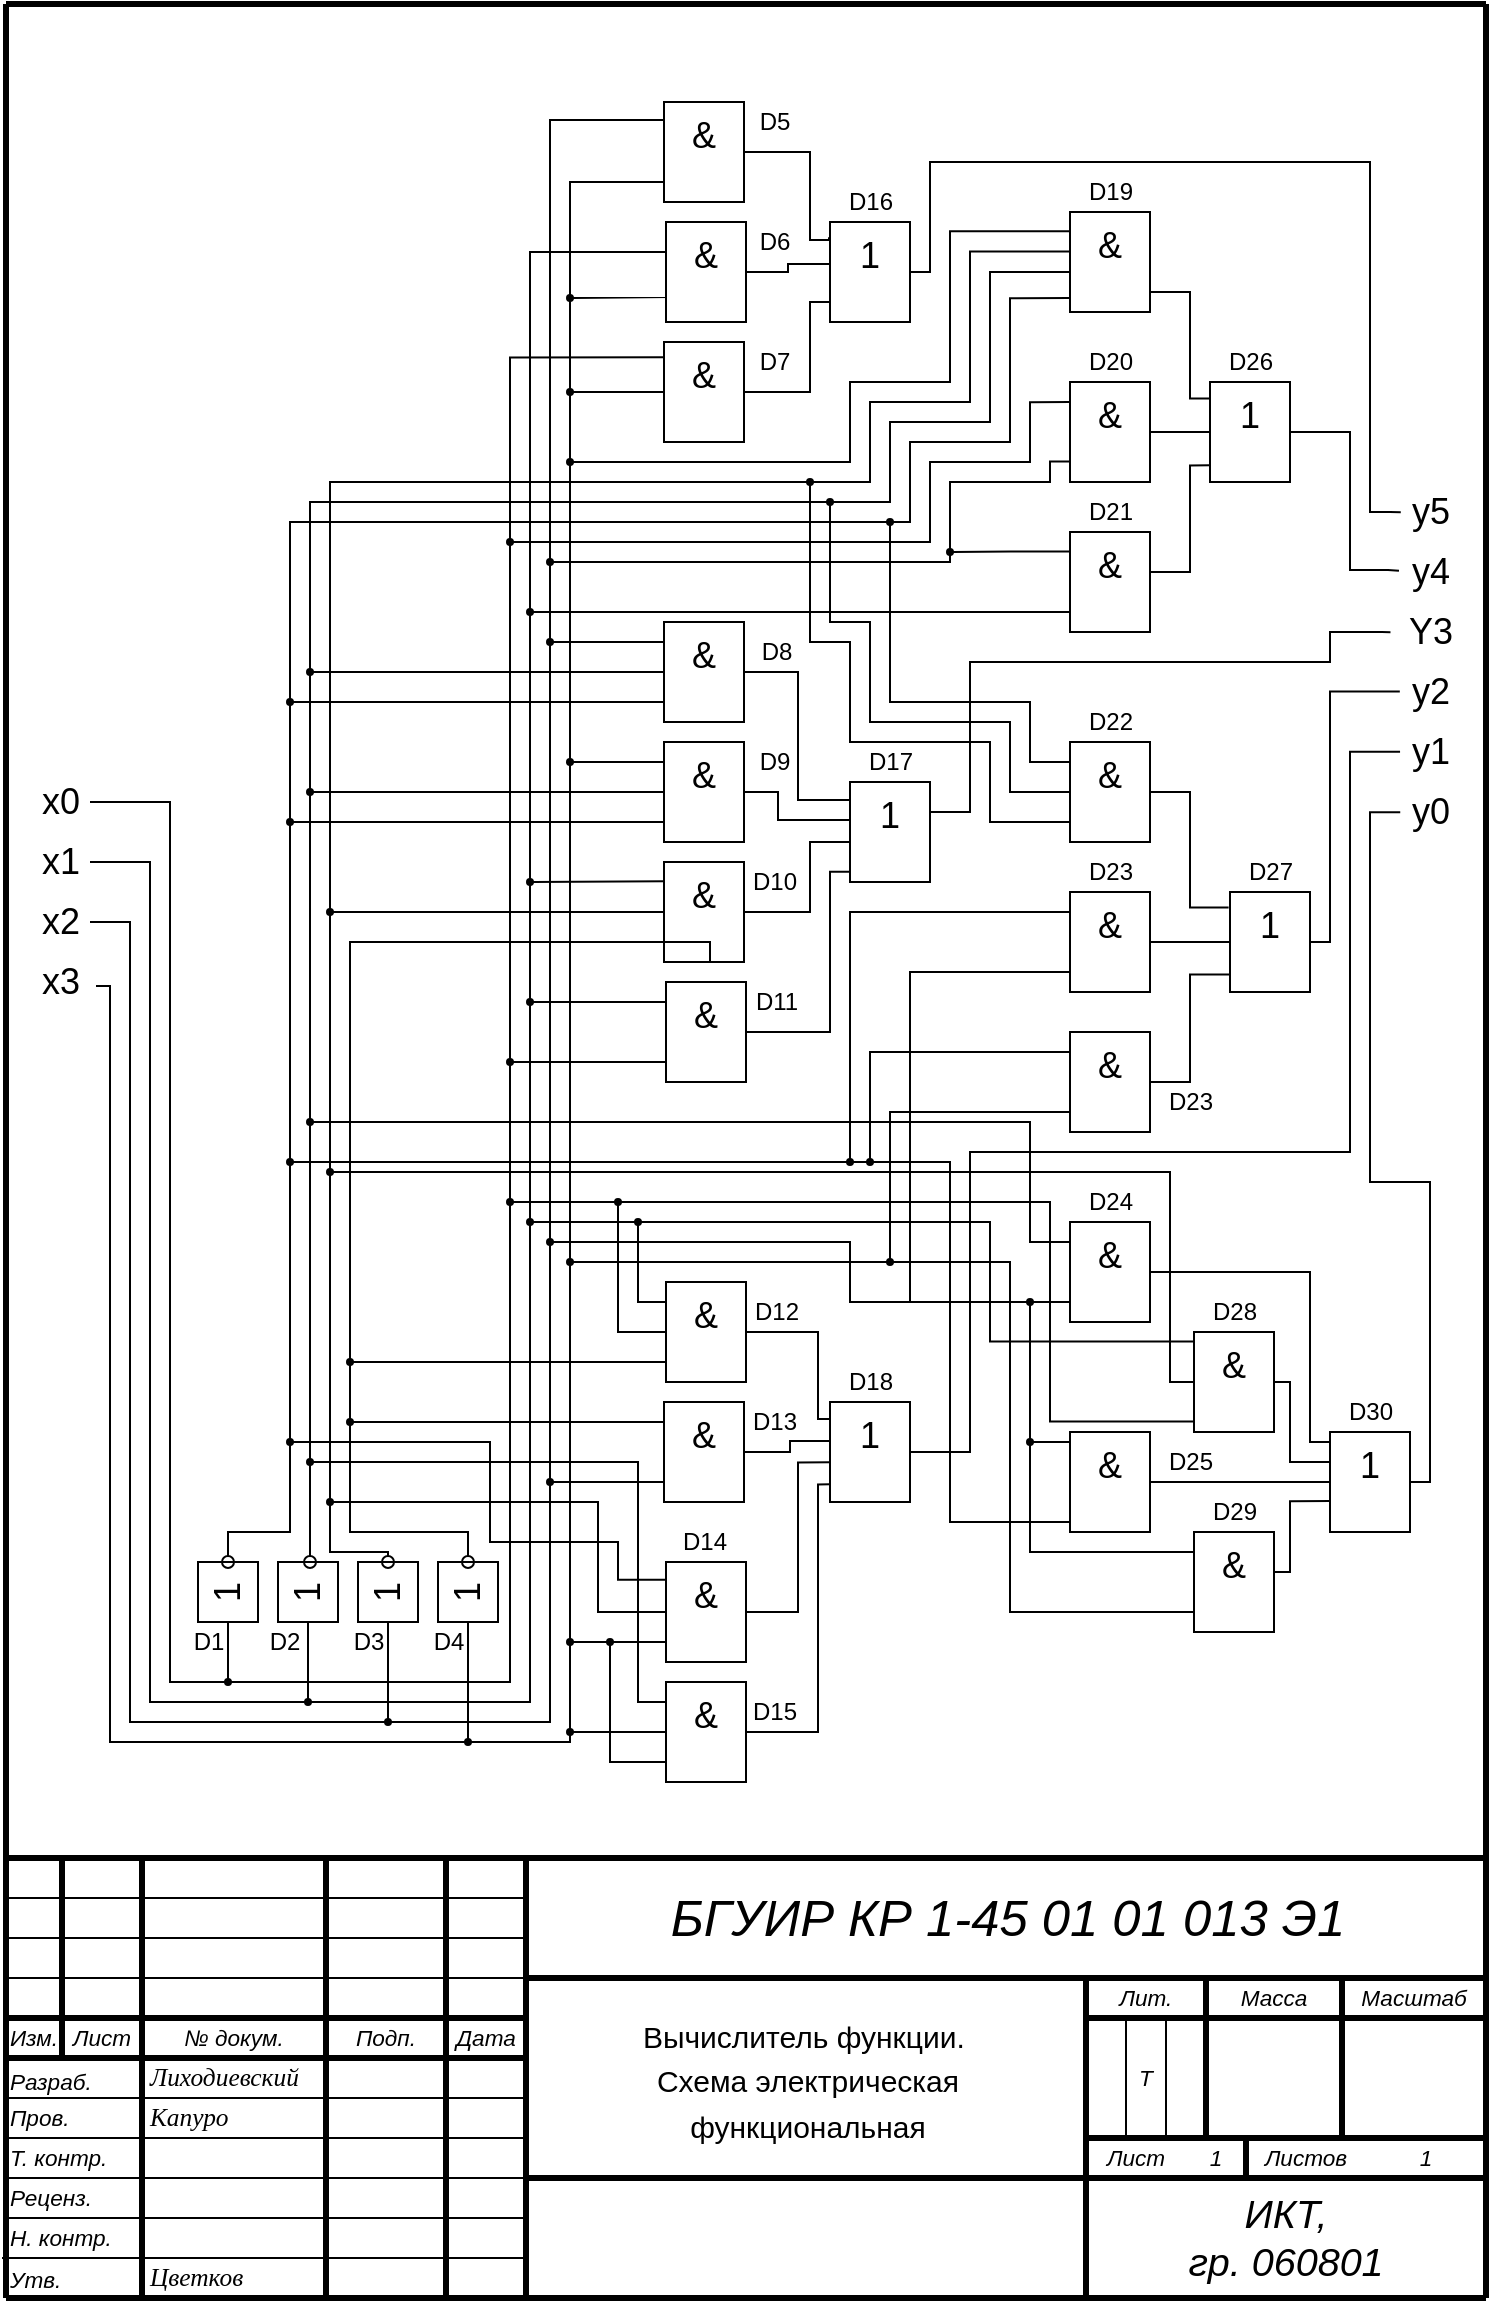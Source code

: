 <mxfile version="18.1.3" type="github">
  <diagram id="9RTjHwnRnU2mszn_TVcQ" name="Page-1">
    <mxGraphModel dx="1183" dy="768" grid="1" gridSize="10" guides="1" tooltips="1" connect="1" arrows="1" fold="1" page="1" pageScale="1" pageWidth="827" pageHeight="1169" math="0" shadow="0">
      <root>
        <mxCell id="0" />
        <mxCell id="1" parent="0" />
        <mxCell id="0qOtxQgbF9O4UDvsIYQF-1" value="&lt;div style=&quot;font-size: 1px&quot;&gt;&lt;font style=&quot;font-size:11.29px;font-family:Arial;color:#000000;direction:ltr;letter-spacing:0px;line-height:120%;opacity:1&quot;&gt;&lt;i&gt;Изм.&lt;br/&gt;&lt;/i&gt;&lt;/font&gt;&lt;/div&gt;" style="verticalAlign=middle;align=center;vsdxID=114;fillColor=none;gradientColor=none;shape=stencil(nZBLDoAgDERP0z3SIyjew0SURgSD+Lu9kMZoXLhwN9O+tukAlrNpJg1SzDH4QW/URgNYgZTkjA4UkwJUgGXng+6DX1zLfmoymdXo17xh5zmRJ6Q42BWCfc2oJfdAr+Yv+AP9Cb7OJ3H/2JG1HNGz/84klThPVCc=);strokeColor=none;strokeWidth=4;spacingLeft=-3;spacingRight=-3;points=[];labelBackgroundColor=none;rounded=0;html=1;whiteSpace=wrap;" parent="1" vertex="1">
          <mxGeometry x="78" y="1018" width="28" height="20" as="geometry" />
        </mxCell>
        <mxCell id="0qOtxQgbF9O4UDvsIYQF-2" value="&lt;div style=&quot;font-size: 1px&quot;&gt;&lt;font style=&quot;font-size:11.29px;font-family:Arial;color:#000000;direction:ltr;letter-spacing:0px;line-height:120%;opacity:1&quot;&gt;&lt;i&gt;Лист&lt;br/&gt;&lt;/i&gt;&lt;/font&gt;&lt;/div&gt;" style="verticalAlign=middle;align=center;vsdxID=115;fillColor=none;gradientColor=none;shape=stencil(nZBLDoAgDERP0z3SIyjew0SURgSD+Lu9kMZoXLhwN9O+tukAlrNpJg1SzDH4QW/URgNYgZTkjA4UkwJUgGXng+6DX1zLfmoymdXo17xh5zmRJ6Q42BWCfc2oJfdAr+Yv+AP9Cb7OJ3H/2JG1HNGz/84klThPVCc=);strokeColor=none;strokeWidth=4;points=[];labelBackgroundColor=none;rounded=0;html=1;whiteSpace=wrap;" parent="1" vertex="1">
          <mxGeometry x="102" y="1018" width="48" height="20" as="geometry" />
        </mxCell>
        <mxCell id="0qOtxQgbF9O4UDvsIYQF-3" value="&lt;div style=&quot;font-size: 1px&quot;&gt;&lt;font style=&quot;font-size:11.29px;font-family:Arial;color:#000000;direction:ltr;letter-spacing:0px;line-height:120%;opacity:1&quot;&gt;&lt;i&gt;№ докум.&lt;br/&gt;&lt;/i&gt;&lt;/font&gt;&lt;/div&gt;" style="verticalAlign=middle;align=center;vsdxID=116;fillColor=none;gradientColor=none;shape=stencil(nZBLDoAgDERP0z3SIyjew0SURgSD+Lu9kMZoXLhwN9O+tukAlrNpJg1SzDH4QW/URgNYgZTkjA4UkwJUgGXng+6DX1zLfmoymdXo17xh5zmRJ6Q42BWCfc2oJfdAr+Yv+AP9Cb7OJ3H/2JG1HNGz/84klThPVCc=);strokeColor=none;strokeWidth=4;points=[];labelBackgroundColor=none;rounded=0;html=1;whiteSpace=wrap;" parent="1" vertex="1">
          <mxGeometry x="146" y="1018" width="92" height="20" as="geometry" />
        </mxCell>
        <mxCell id="0qOtxQgbF9O4UDvsIYQF-4" value="&lt;div style=&quot;font-size: 1px&quot;&gt;&lt;font style=&quot;font-size:11.29px;font-family:Arial;color:#000000;direction:ltr;letter-spacing:0px;line-height:120%;opacity:1&quot;&gt;&lt;i&gt;Подп.&lt;br/&gt;&lt;/i&gt;&lt;/font&gt;&lt;/div&gt;" style="verticalAlign=middle;align=center;vsdxID=117;fillColor=none;gradientColor=none;shape=stencil(nZBLDoAgDERP0z3SIyjew0SURgSD+Lu9kMZoXLhwN9O+tukAlrNpJg1SzDH4QW/URgNYgZTkjA4UkwJUgGXng+6DX1zLfmoymdXo17xh5zmRJ6Q42BWCfc2oJfdAr+Yv+AP9Cb7OJ3H/2JG1HNGz/84klThPVCc=);strokeColor=none;strokeWidth=4;points=[];labelBackgroundColor=none;rounded=0;html=1;whiteSpace=wrap;" parent="1" vertex="1">
          <mxGeometry x="238" y="1018" width="60" height="20" as="geometry" />
        </mxCell>
        <mxCell id="0qOtxQgbF9O4UDvsIYQF-5" value="&lt;div style=&quot;font-size: 1px&quot;&gt;&lt;font style=&quot;font-size:11.29px;font-family:Arial;color:#000000;direction:ltr;letter-spacing:0px;line-height:120%;opacity:1&quot;&gt;&lt;i&gt;Дата&lt;br/&gt;&lt;/i&gt;&lt;/font&gt;&lt;/div&gt;" style="verticalAlign=middle;align=center;vsdxID=118;fillColor=none;gradientColor=none;shape=stencil(nZBLDoAgDERP0z3SIyjew0SURgSD+Lu9kMZoXLhwN9O+tukAlrNpJg1SzDH4QW/URgNYgZTkjA4UkwJUgGXng+6DX1zLfmoymdXo17xh5zmRJ6Q42BWCfc2oJfdAr+Yv+AP9Cb7OJ3H/2JG1HNGz/84klThPVCc=);strokeColor=none;strokeWidth=4;points=[];labelBackgroundColor=none;rounded=0;html=1;whiteSpace=wrap;" parent="1" vertex="1">
          <mxGeometry x="294" y="1018" width="48" height="20" as="geometry" />
        </mxCell>
        <mxCell id="0qOtxQgbF9O4UDvsIYQF-6" value="&lt;div style=&quot;font-size: 1px&quot;&gt;&lt;p style=&quot;align:left;margin-left:0;margin-right:0;margin-top:0px;margin-bottom:0px;text-indent:0;valign:middle;direction:ltr;&quot;&gt;&lt;font style=&quot;font-size: 12.7px; font-family: &amp;quot;Arial Narrow&amp;quot;; direction: ltr; letter-spacing: 0px; line-height: 120%; opacity: 1;&quot;&gt;&lt;i style=&quot;&quot;&gt;Лиходиевский&lt;/i&gt;&lt;/font&gt;&lt;font style=&quot;font-size:8.47px;font-family:Arial;color:#ff0000;direction:ltr;letter-spacing:0px;line-height:120%;opacity:1&quot;&gt;&lt;i&gt;&lt;br&gt;&lt;/i&gt;&lt;/font&gt;&lt;/p&gt;&lt;/div&gt;" style="verticalAlign=middle;align=left;vsdxID=119;fillColor=none;gradientColor=none;shape=stencil(nZBLDoAgDERP0z3SIyjew0SURgSD+Lu9kMZoXLhwN9O+tukAlrNpJg1SzDH4QW/URgNYgZTkjA4UkwJUgGXng+6DX1zLfmoymdXo17xh5zmRJ6Q42BWCfc2oJfdAr+Yv+AP9Cb7OJ3H/2JG1HNGz/84klThPVCc=);strokeColor=none;strokeWidth=4;points=[];labelBackgroundColor=none;rounded=0;html=1;whiteSpace=wrap;" parent="1" vertex="1">
          <mxGeometry x="148" y="1038" width="90" height="20" as="geometry" />
        </mxCell>
        <mxCell id="0qOtxQgbF9O4UDvsIYQF-7" value="&lt;div style=&quot;font-size: 1px&quot;&gt;&lt;font style=&quot;font-size:11.29px;font-family:Arial;color:#000000;direction:ltr;letter-spacing:0px;line-height:120%;opacity:1&quot;&gt;&lt;i&gt;Лит.&lt;br/&gt;&lt;/i&gt;&lt;/font&gt;&lt;/div&gt;" style="verticalAlign=middle;align=center;vsdxID=120;fillColor=none;gradientColor=none;shape=stencil(nZBLDoAgDERP0z3SIyjew0SURgSD+Lu9kMZoXLhwN9O+tukAlrNpJg1SzDH4QW/URgNYgZTkjA4UkwJUgGXng+6DX1zLfmoymdXo17xh5zmRJ6Q42BWCfc2oJfdAr+Yv+AP9Cb7OJ3H/2JG1HNGz/84klThPVCc=);strokeColor=none;strokeWidth=4;points=[];labelBackgroundColor=none;rounded=0;html=1;whiteSpace=wrap;" parent="1" vertex="1">
          <mxGeometry x="618" y="998" width="60" height="20" as="geometry" />
        </mxCell>
        <mxCell id="0qOtxQgbF9O4UDvsIYQF-8" value="&lt;div style=&quot;font-size: 1px&quot;&gt;&lt;font style=&quot;font-size:11.29px;font-family:Arial;color:#000000;direction:ltr;letter-spacing:0px;line-height:120%;opacity:1&quot;&gt;&lt;i&gt;Лист&lt;br/&gt;&lt;/i&gt;&lt;/font&gt;&lt;/div&gt;" style="verticalAlign=middle;align=center;vsdxID=121;fillColor=none;gradientColor=none;shape=stencil(nZBLDoAgDERP0z3SIyjew0SURgSD+Lu9kMZoXLhwN9O+tukAlrNpJg1SzDH4QW/URgNYgZTkjA4UkwJUgGXng+6DX1zLfmoymdXo17xh5zmRJ6Q42BWCfc2oJfdAr+Yv+AP9Cb7OJ3H/2JG1HNGz/84klThPVCc=);strokeColor=none;strokeWidth=4;spacingLeft=-3;spacingRight=-3;points=[];labelBackgroundColor=none;rounded=0;html=1;whiteSpace=wrap;" parent="1" vertex="1">
          <mxGeometry x="618" y="1078" width="50" height="20" as="geometry" />
        </mxCell>
        <mxCell id="0qOtxQgbF9O4UDvsIYQF-9" value="&lt;div style=&quot;font-size: 1px&quot;&gt;&lt;font style=&quot;font-size:11.29px;font-family:Arial;color:#000000;direction:ltr;letter-spacing:0px;line-height:120%;opacity:1&quot;&gt;&lt;i&gt;Листов&lt;br/&gt;&lt;/i&gt;&lt;/font&gt;&lt;/div&gt;" style="verticalAlign=middle;align=center;vsdxID=122;fillColor=none;gradientColor=none;shape=stencil(nZBLDoAgDERP0z3SIyjew0SURgSD+Lu9kMZoXLhwN9O+tukAlrNpJg1SzDH4QW/URgNYgZTkjA4UkwJUgGXng+6DX1zLfmoymdXo17xh5zmRJ6Q42BWCfc2oJfdAr+Yv+AP9Cb7OJ3H/2JG1HNGz/84klThPVCc=);strokeColor=none;strokeWidth=4;points=[];labelBackgroundColor=none;rounded=0;html=1;whiteSpace=wrap;" parent="1" vertex="1">
          <mxGeometry x="698" y="1078" width="60" height="20" as="geometry" />
        </mxCell>
        <mxCell id="0qOtxQgbF9O4UDvsIYQF-10" value="&lt;div style=&quot;font-size: 1px&quot;&gt;&lt;font style=&quot;font-size:11.29px;font-family:Arial;color:#000000;direction:ltr;letter-spacing:0px;line-height:120%;opacity:1&quot;&gt;&lt;i&gt;Т&lt;br/&gt;&lt;/i&gt;&lt;/font&gt;&lt;/div&gt;" style="verticalAlign=middle;align=center;vsdxID=123;fillColor=none;gradientColor=none;shape=stencil(nZBLDoAgDERP0z3SIyjew0SURgSD+Lu9kMZoXLhwN9O+tukAlrNpJg1SzDH4QW/URgNYgZTkjA4UkwJUgGXng+6DX1zLfmoymdXo17xh5zmRJ6Q42BWCfc2oJfdAr+Yv+AP9Cb7OJ3H/2JG1HNGz/84klThPVCc=);strokeColor=none;strokeWidth=4;points=[];labelBackgroundColor=none;rounded=0;html=1;whiteSpace=wrap;" parent="1" vertex="1">
          <mxGeometry x="638" y="1038" width="20" height="20" as="geometry" />
        </mxCell>
        <mxCell id="0qOtxQgbF9O4UDvsIYQF-11" value="&lt;div style=&quot;font-size: 1px&quot;&gt;&lt;font style=&quot;font-size:11.29px;font-family:Arial;color:#000000;direction:ltr;letter-spacing:0px;line-height:120%;opacity:1&quot;&gt;&lt;i&gt;1&lt;br/&gt;&lt;/i&gt;&lt;/font&gt;&lt;/div&gt;" style="verticalAlign=middle;align=center;vsdxID=124;fillColor=none;gradientColor=none;shape=stencil(nZBLDoAgDERP0z3SIyjew0SURgSD+Lu9kMZoXLhwN9O+tukAlrNpJg1SzDH4QW/URgNYgZTkjA4UkwJUgGXng+6DX1zLfmoymdXo17xh5zmRJ6Q42BWCfc2oJfdAr+Yv+AP9Cb7OJ3H/2JG1HNGz/84klThPVCc=);strokeColor=none;strokeWidth=4;points=[];labelBackgroundColor=none;rounded=0;html=1;whiteSpace=wrap;" parent="1" vertex="1">
          <mxGeometry x="668" y="1078" width="30" height="20" as="geometry" />
        </mxCell>
        <mxCell id="0qOtxQgbF9O4UDvsIYQF-12" value="&lt;div style=&quot;font-size: 1px&quot;&gt;&lt;font style=&quot;font-size:11.29px;font-family:Arial;color:#000000;direction:ltr;letter-spacing:0px;line-height:120%;opacity:1&quot;&gt;&lt;i&gt;1&lt;br/&gt;&lt;/i&gt;&lt;/font&gt;&lt;/div&gt;" style="verticalAlign=middle;align=center;vsdxID=125;fillColor=none;gradientColor=none;shape=stencil(nZBLDoAgDERP0z3SIyjew0SURgSD+Lu9kMZoXLhwN9O+tukAlrNpJg1SzDH4QW/URgNYgZTkjA4UkwJUgGXng+6DX1zLfmoymdXo17xh5zmRJ6Q42BWCfc2oJfdAr+Yv+AP9Cb7OJ3H/2JG1HNGz/84klThPVCc=);strokeColor=none;strokeWidth=4;points=[];labelBackgroundColor=none;rounded=0;html=1;whiteSpace=wrap;" parent="1" vertex="1">
          <mxGeometry x="758" y="1078" width="60" height="20" as="geometry" />
        </mxCell>
        <mxCell id="0qOtxQgbF9O4UDvsIYQF-13" style="vsdxID=126;edgeStyle=none;startArrow=none;endArrow=none;startSize=5;endSize=5;strokeWidth=3;strokeColor=#000000;spacingTop=0;spacingBottom=0;spacingLeft=0;spacingRight=0;verticalAlign=middle;html=1;labelBackgroundColor=none;rounded=0;" parent="1" edge="1">
          <mxGeometry relative="1" as="geometry">
            <mxPoint as="offset" />
            <Array as="points" />
            <mxPoint x="618" y="1018" as="sourcePoint" />
            <mxPoint x="818" y="1018" as="targetPoint" />
          </mxGeometry>
        </mxCell>
        <mxCell id="0qOtxQgbF9O4UDvsIYQF-14" style="vsdxID=127;edgeStyle=none;startArrow=none;endArrow=none;startSize=5;endSize=5;strokeWidth=3;strokeColor=#000000;spacingTop=0;spacingBottom=0;spacingLeft=0;spacingRight=0;verticalAlign=middle;html=1;labelBackgroundColor=none;rounded=0;" parent="1" edge="1">
          <mxGeometry relative="1" as="geometry">
            <Array as="points" />
            <mxPoint x="678" y="1078" as="sourcePoint" />
            <mxPoint x="678" y="998" as="targetPoint" />
          </mxGeometry>
        </mxCell>
        <mxCell id="0qOtxQgbF9O4UDvsIYQF-15" style="vsdxID=128;edgeStyle=none;startArrow=none;endArrow=none;startSize=5;endSize=5;strokeColor=#000000;spacingTop=0;spacingBottom=0;spacingLeft=0;spacingRight=0;verticalAlign=middle;html=1;labelBackgroundColor=none;rounded=0;" parent="1" edge="1">
          <mxGeometry relative="1" as="geometry">
            <Array as="points" />
            <mxPoint x="658" y="1018" as="sourcePoint" />
            <mxPoint x="658" y="1078" as="targetPoint" />
          </mxGeometry>
        </mxCell>
        <mxCell id="0qOtxQgbF9O4UDvsIYQF-16" style="vsdxID=129;edgeStyle=none;startArrow=none;endArrow=none;startSize=5;endSize=5;strokeWidth=3;strokeColor=#000000;spacingTop=0;spacingBottom=0;spacingLeft=0;spacingRight=0;verticalAlign=middle;html=1;labelBackgroundColor=none;rounded=0;" parent="1" edge="1">
          <mxGeometry relative="1" as="geometry">
            <Array as="points" />
            <mxPoint x="698" y="1098" as="sourcePoint" />
            <mxPoint x="698" y="1078" as="targetPoint" />
          </mxGeometry>
        </mxCell>
        <mxCell id="0qOtxQgbF9O4UDvsIYQF-17" style="vsdxID=130;edgeStyle=none;startArrow=none;endArrow=none;startSize=5;endSize=5;strokeWidth=3;strokeColor=#000000;spacingTop=0;spacingBottom=0;spacingLeft=0;spacingRight=0;verticalAlign=middle;html=1;labelBackgroundColor=none;rounded=0;" parent="1" edge="1">
          <mxGeometry relative="1" as="geometry">
            <Array as="points" />
            <mxPoint x="746" y="1078" as="sourcePoint" />
            <mxPoint x="746" y="998" as="targetPoint" />
          </mxGeometry>
        </mxCell>
        <mxCell id="0qOtxQgbF9O4UDvsIYQF-18" value="&lt;div style=&quot;font-size: 1px&quot;&gt;&lt;font style=&quot;font-size:11.29px;font-family:Arial;color:#000000;direction:ltr;letter-spacing:0px;line-height:120%;opacity:1&quot;&gt;&lt;i&gt;Масса&lt;br/&gt;&lt;/i&gt;&lt;/font&gt;&lt;/div&gt;" style="verticalAlign=middle;align=center;vsdxID=131;fillColor=none;gradientColor=none;shape=stencil(nZBLDoAgDERP0z3SIyjew0SURgSD+Lu9kMZoXLhwN9O+tukAlrNpJg1SzDH4QW/URgNYgZTkjA4UkwJUgGXng+6DX1zLfmoymdXo17xh5zmRJ6Q42BWCfc2oJfdAr+Yv+AP9Cb7OJ3H/2JG1HNGz/84klThPVCc=);strokeColor=none;strokeWidth=4;points=[];labelBackgroundColor=none;rounded=0;html=1;whiteSpace=wrap;" parent="1" vertex="1">
          <mxGeometry x="678" y="998" width="68" height="20" as="geometry" />
        </mxCell>
        <mxCell id="0qOtxQgbF9O4UDvsIYQF-19" value="&lt;div style=&quot;font-size: 1px&quot;&gt;&lt;font style=&quot;font-size:11.29px;font-family:Arial;color:#000000;direction:ltr;letter-spacing:0px;line-height:120%;opacity:1&quot;&gt;&lt;i&gt;Масштаб&lt;br/&gt;&lt;/i&gt;&lt;/font&gt;&lt;/div&gt;" style="verticalAlign=middle;align=center;vsdxID=132;fillColor=none;gradientColor=none;shape=stencil(nZBLDoAgDERP0z3SIyjew0SURgSD+Lu9kMZoXLhwN9O+tukAlrNpJg1SzDH4QW/URgNYgZTkjA4UkwJUgGXng+6DX1zLfmoymdXo17xh5zmRJ6Q42BWCfc2oJfdAr+Yv+AP9Cb7OJ3H/2JG1HNGz/84klThPVCc=);strokeColor=none;strokeWidth=4;points=[];labelBackgroundColor=none;rounded=0;html=1;whiteSpace=wrap;" parent="1" vertex="1">
          <mxGeometry x="746" y="998" width="72" height="20" as="geometry" />
        </mxCell>
        <mxCell id="0qOtxQgbF9O4UDvsIYQF-20" value="&lt;div style=&quot;font-size: 1px&quot;&gt;&lt;/div&gt;" style="vsdxID=133;edgeStyle=none;startArrow=none;endArrow=none;startSize=5;endSize=5;strokeColor=#000000;spacingTop=0;spacingBottom=0;spacingLeft=0;spacingRight=0;verticalAlign=middle;html=1;labelBackgroundColor=none;rounded=0;align=center;" parent="1" edge="1">
          <mxGeometry relative="1" as="geometry">
            <mxPoint as="offset" />
            <Array as="points" />
            <mxPoint x="78" y="978" as="sourcePoint" />
            <mxPoint x="338" y="978" as="targetPoint" />
          </mxGeometry>
        </mxCell>
        <mxCell id="0qOtxQgbF9O4UDvsIYQF-21" value="&lt;div style=&quot;font-size: 1px&quot;&gt;&lt;/div&gt;" style="vsdxID=134;edgeStyle=none;startArrow=none;endArrow=none;startSize=5;endSize=5;strokeColor=#000000;spacingTop=0;spacingBottom=0;spacingLeft=0;spacingRight=0;verticalAlign=middle;html=1;labelBackgroundColor=none;rounded=0;align=center;" parent="1" edge="1">
          <mxGeometry relative="1" as="geometry">
            <mxPoint as="offset" />
            <Array as="points" />
            <mxPoint x="78" y="998" as="sourcePoint" />
            <mxPoint x="338" y="998" as="targetPoint" />
          </mxGeometry>
        </mxCell>
        <mxCell id="0qOtxQgbF9O4UDvsIYQF-22" style="vsdxID=135;edgeStyle=none;startArrow=none;endArrow=none;startSize=5;endSize=5;strokeWidth=3;strokeColor=#000000;spacingTop=0;spacingBottom=0;spacingLeft=0;spacingRight=0;verticalAlign=middle;html=1;labelBackgroundColor=none;rounded=0;" parent="1" edge="1">
          <mxGeometry relative="1" as="geometry">
            <Array as="points" />
            <mxPoint x="338" y="1018" as="sourcePoint" />
            <mxPoint x="78" y="1018" as="targetPoint" />
          </mxGeometry>
        </mxCell>
        <mxCell id="0qOtxQgbF9O4UDvsIYQF-23" style="vsdxID=136;edgeStyle=none;startArrow=none;endArrow=none;startSize=5;endSize=5;strokeWidth=3;strokeColor=#000000;spacingTop=0;spacingBottom=0;spacingLeft=0;spacingRight=0;verticalAlign=middle;html=1;labelBackgroundColor=none;rounded=0;" parent="1" edge="1">
          <mxGeometry relative="1" as="geometry">
            <Array as="points" />
            <mxPoint x="338" y="1038" as="sourcePoint" />
            <mxPoint x="78" y="1038" as="targetPoint" />
          </mxGeometry>
        </mxCell>
        <mxCell id="0qOtxQgbF9O4UDvsIYQF-24" style="vsdxID=137;edgeStyle=none;startArrow=none;endArrow=none;startSize=5;endSize=5;strokeColor=#000000;spacingTop=0;spacingBottom=0;spacingLeft=0;spacingRight=0;verticalAlign=middle;html=1;labelBackgroundColor=none;rounded=0;" parent="1" edge="1">
          <mxGeometry relative="1" as="geometry">
            <Array as="points" />
            <mxPoint x="78" y="1058" as="sourcePoint" />
            <mxPoint x="338" y="1058" as="targetPoint" />
          </mxGeometry>
        </mxCell>
        <mxCell id="0qOtxQgbF9O4UDvsIYQF-25" value="&lt;div style=&quot;font-size: 1px&quot;&gt;&lt;/div&gt;" style="text;vsdxID=137;edgeStyle=none;startArrow=none;endArrow=none;startSize=5;endSize=5;strokeColor=none;spacingTop=0;spacingBottom=0;spacingLeft=0;spacingRight=0;verticalAlign=middle;html=1;labelBackgroundColor=none;rounded=0;align=center;fillColor=none;gradientColor=none;whiteSpace=wrap;;html=1;;rotation=360.0" parent="0qOtxQgbF9O4UDvsIYQF-24" vertex="1">
          <mxGeometry width="260" height="1" relative="1" as="geometry">
            <mxPoint x="-130" y="-0.5" as="offset" />
          </mxGeometry>
        </mxCell>
        <mxCell id="0qOtxQgbF9O4UDvsIYQF-26" value="&lt;div style=&quot;font-size: 1px&quot;&gt;&lt;font style=&quot;font-size:19.76px;font-family:Arial;color:#000000;direction:ltr;letter-spacing:0px;line-height:120%;opacity:1&quot;&gt;&lt;i&gt;ИКТ,&lt;br&gt;гр. &lt;/i&gt;&lt;/font&gt;&lt;font style=&quot;font-size: 19.76px; font-family: Arial; direction: ltr; letter-spacing: 0px; line-height: 120%; opacity: 1;&quot;&gt;&lt;i style=&quot;&quot;&gt;060801&lt;/i&gt;&lt;/font&gt;&lt;font style=&quot;font-size:19.76px;font-family:Arial;color:#000000;direction:ltr;letter-spacing:0px;line-height:120%;opacity:1&quot;&gt;&lt;i&gt;&lt;br&gt;&lt;/i&gt;&lt;/font&gt;&lt;/div&gt;" style="verticalAlign=middle;align=center;vsdxID=139;fillColor=none;gradientColor=none;shape=stencil(nZBLDoAgDERP0z3SIyjew0SURgSD+Lu9kMZoXLhwN9O+tukAlrNpJg1SzDH4QW/URgNYgZTkjA4UkwJUgGXng+6DX1zLfmoymdXo17xh5zmRJ6Q42BWCfc2oJfdAr+Yv+AP9Cb7OJ3H/2JG1HNGz/84klThPVCc=);strokeColor=none;strokeWidth=4;points=[];labelBackgroundColor=none;rounded=0;html=1;whiteSpace=wrap;" parent="1" vertex="1">
          <mxGeometry x="618" y="1098" width="200" height="60" as="geometry" />
        </mxCell>
        <mxCell id="0qOtxQgbF9O4UDvsIYQF-27" value="&lt;div style=&quot;font-size: 1px&quot;&gt;&lt;p style=&quot;align:left;margin-left:0;margin-right:0;margin-top:0px;margin-bottom:0px;text-indent:0;valign:middle;direction:ltr;&quot;&gt;&lt;font style=&quot;font-size:11.29px;font-family:Arial;color:#000000;direction:ltr;letter-spacing:0px;line-height:120%;opacity:1&quot;&gt;&lt;i&gt;Разраб.&lt;br/&gt;&lt;/i&gt;&lt;/font&gt;&lt;/p&gt;&lt;/div&gt;" style="verticalAlign=middle;align=left;vsdxID=140;fillColor=none;gradientColor=none;shape=stencil(nZBLDoAgDERP0z3SIyjew0SURgSD+Lu9kMZoXLhwN9O+tukAlrNpJg1SzDH4QW/URgNYgZTkjA4UkwJUgGXng+6DX1zLfmoymdXo17xh5zmRJ6Q42BWCfc2oJfdAr+Yv+AP9Cb7OJ3H/2JG1HNGz/84klThPVCc=);strokeColor=none;strokeWidth=4;points=[];labelBackgroundColor=none;rounded=0;html=1;whiteSpace=wrap;" parent="1" vertex="1">
          <mxGeometry x="78" y="1040" width="68" height="20" as="geometry" />
        </mxCell>
        <mxCell id="0qOtxQgbF9O4UDvsIYQF-28" value="&lt;div style=&quot;font-size: 1px&quot;&gt;&lt;p style=&quot;align:left;margin-left:0;margin-right:0;margin-top:0px;margin-bottom:0px;text-indent:0;valign:middle;direction:ltr;&quot;&gt;&lt;font style=&quot;font-size:11.29px;font-family:Arial;color:#000000;direction:ltr;letter-spacing:0px;line-height:120%;opacity:1&quot;&gt;&lt;i&gt;Пров.&lt;br/&gt;&lt;/i&gt;&lt;/font&gt;&lt;/p&gt;&lt;/div&gt;" style="verticalAlign=middle;align=left;vsdxID=141;fillColor=none;gradientColor=none;shape=stencil(nZBLDoAgDERP0z3SIyjew0SURgSD+Lu9kMZoXLhwN9O+tukAlrNpJg1SzDH4QW/URgNYgZTkjA4UkwJUgGXng+6DX1zLfmoymdXo17xh5zmRJ6Q42BWCfc2oJfdAr+Yv+AP9Cb7OJ3H/2JG1HNGz/84klThPVCc=);strokeColor=none;strokeWidth=4;points=[];labelBackgroundColor=none;rounded=0;html=1;whiteSpace=wrap;" parent="1" vertex="1">
          <mxGeometry x="78" y="1058" width="68" height="20" as="geometry" />
        </mxCell>
        <mxCell id="0qOtxQgbF9O4UDvsIYQF-29" value="&lt;div style=&quot;font-size: 1px&quot;&gt;&lt;p style=&quot;align:left;margin-left:0;margin-right:0;margin-top:0px;margin-bottom:0px;text-indent:0;valign:middle;direction:ltr;&quot;&gt;&lt;font style=&quot;font-size:11.29px;font-family:Arial;color:#000000;direction:ltr;letter-spacing:0px;line-height:120%;opacity:1&quot;&gt;&lt;i&gt;Н. контр.&lt;br/&gt;&lt;/i&gt;&lt;/font&gt;&lt;/p&gt;&lt;/div&gt;" style="verticalAlign=middle;align=left;vsdxID=142;fillColor=none;gradientColor=none;shape=stencil(nZBLDoAgDERP0z3SIyjew0SURgSD+Lu9kMZoXLhwN9O+tukAlrNpJg1SzDH4QW/URgNYgZTkjA4UkwJUgGXng+6DX1zLfmoymdXo17xh5zmRJ6Q42BWCfc2oJfdAr+Yv+AP9Cb7OJ3H/2JG1HNGz/84klThPVCc=);strokeColor=none;strokeWidth=4;points=[];labelBackgroundColor=none;rounded=0;html=1;whiteSpace=wrap;" parent="1" vertex="1">
          <mxGeometry x="78" y="1118" width="68" height="20" as="geometry" />
        </mxCell>
        <mxCell id="0qOtxQgbF9O4UDvsIYQF-30" value="&lt;div style=&quot;font-size: 1px&quot;&gt;&lt;p style=&quot;align:left;margin-left:0;margin-right:0;margin-top:0px;margin-bottom:0px;text-indent:0;valign:middle;direction:ltr;&quot;&gt;&lt;font style=&quot;font-size:11.29px;font-family:Arial;color:#000000;direction:ltr;letter-spacing:0px;line-height:120%;opacity:1&quot;&gt;&lt;i&gt;Т. контр.&lt;br/&gt;&lt;/i&gt;&lt;/font&gt;&lt;/p&gt;&lt;/div&gt;" style="verticalAlign=middle;align=left;vsdxID=143;fillColor=none;gradientColor=none;shape=stencil(nZBLDoAgDERP0z3SIyjew0SURgSD+Lu9kMZoXLhwN9O+tukAlrNpJg1SzDH4QW/URgNYgZTkjA4UkwJUgGXng+6DX1zLfmoymdXo17xh5zmRJ6Q42BWCfc2oJfdAr+Yv+AP9Cb7OJ3H/2JG1HNGz/84klThPVCc=);strokeColor=none;strokeWidth=4;points=[];labelBackgroundColor=none;rounded=0;html=1;whiteSpace=wrap;" parent="1" vertex="1">
          <mxGeometry x="78" y="1078" width="68" height="20" as="geometry" />
        </mxCell>
        <mxCell id="0qOtxQgbF9O4UDvsIYQF-31" value="&lt;div style=&quot;font-size: 1px&quot;&gt;&lt;p style=&quot;align:left;margin-left:0;margin-right:0;margin-top:0px;margin-bottom:0px;text-indent:0;valign:middle;direction:ltr;&quot;&gt;&lt;font style=&quot;font-size:11.29px;font-family:Arial;color:#000000;direction:ltr;letter-spacing:0px;line-height:120%;opacity:1&quot;&gt;&lt;i&gt;Реценз.&lt;br/&gt;&lt;/i&gt;&lt;/font&gt;&lt;/p&gt;&lt;/div&gt;" style="verticalAlign=middle;align=left;vsdxID=144;fillColor=none;gradientColor=none;shape=stencil(nZBLDoAgDERP0z3SIyjew0SURgSD+Lu9kMZoXLhwN9O+tukAlrNpJg1SzDH4QW/URgNYgZTkjA4UkwJUgGXng+6DX1zLfmoymdXo17xh5zmRJ6Q42BWCfc2oJfdAr+Yv+AP9Cb7OJ3H/2JG1HNGz/84klThPVCc=);strokeColor=none;strokeWidth=4;points=[];labelBackgroundColor=none;rounded=0;html=1;whiteSpace=wrap;" parent="1" vertex="1">
          <mxGeometry x="78" y="1098" width="68" height="20" as="geometry" />
        </mxCell>
        <mxCell id="0qOtxQgbF9O4UDvsIYQF-32" style="vsdxID=145;edgeStyle=none;startArrow=none;endArrow=none;startSize=5;endSize=5;strokeColor=#000000;spacingTop=0;spacingBottom=0;spacingLeft=0;spacingRight=0;verticalAlign=middle;html=1;labelBackgroundColor=none;rounded=0;" parent="1" edge="1">
          <mxGeometry relative="1" as="geometry">
            <mxPoint as="offset" />
            <Array as="points" />
            <mxPoint x="78" y="1118" as="sourcePoint" />
            <mxPoint x="338" y="1118" as="targetPoint" />
          </mxGeometry>
        </mxCell>
        <mxCell id="0qOtxQgbF9O4UDvsIYQF-33" style="vsdxID=146;edgeStyle=none;startArrow=none;endArrow=none;startSize=5;endSize=5;strokeColor=#000000;spacingTop=0;spacingBottom=0;spacingLeft=0;spacingRight=0;verticalAlign=middle;html=1;labelBackgroundColor=none;rounded=0;" parent="1" edge="1">
          <mxGeometry relative="1" as="geometry">
            <Array as="points" />
            <mxPoint x="78" y="1098" as="sourcePoint" />
            <mxPoint x="338" y="1098" as="targetPoint" />
          </mxGeometry>
        </mxCell>
        <mxCell id="0qOtxQgbF9O4UDvsIYQF-34" value="&lt;div style=&quot;font-size: 1px&quot;&gt;&lt;/div&gt;" style="text;vsdxID=146;edgeStyle=none;startArrow=none;endArrow=none;startSize=5;endSize=5;strokeColor=none;spacingTop=0;spacingBottom=0;spacingLeft=0;spacingRight=0;verticalAlign=middle;html=1;labelBackgroundColor=none;rounded=0;align=center;fillColor=none;gradientColor=none;whiteSpace=wrap;;html=1;;rotation=360.0" parent="0qOtxQgbF9O4UDvsIYQF-33" vertex="1">
          <mxGeometry width="260" height="1" relative="1" as="geometry">
            <mxPoint x="-130" y="-0.5" as="offset" />
          </mxGeometry>
        </mxCell>
        <mxCell id="0qOtxQgbF9O4UDvsIYQF-35" value="&lt;div style=&quot;font-size: 1px&quot;&gt;&lt;/div&gt;" style="vsdxID=147;edgeStyle=none;startArrow=none;endArrow=none;startSize=5;endSize=5;strokeColor=#000000;spacingTop=0;spacingBottom=0;spacingLeft=0;spacingRight=0;verticalAlign=middle;html=1;labelBackgroundColor=none;rounded=0;align=center;" parent="1" edge="1">
          <mxGeometry relative="1" as="geometry">
            <mxPoint as="offset" />
            <Array as="points" />
            <mxPoint x="76" y="1138" as="sourcePoint" />
            <mxPoint x="338" y="1138" as="targetPoint" />
          </mxGeometry>
        </mxCell>
        <mxCell id="0qOtxQgbF9O4UDvsIYQF-36" value="&lt;div style=&quot;font-size: 1px&quot;&gt;&lt;p style=&quot;align:left;margin-left:0;margin-right:0;margin-top:0px;margin-bottom:0px;text-indent:0;valign:middle;direction:ltr;&quot;&gt;&lt;font style=&quot;font-size:11.29px;font-family:Arial;color:#000000;direction:ltr;letter-spacing:0px;line-height:120%;opacity:1&quot;&gt;&lt;i&gt;Утв.&lt;br/&gt;&lt;/i&gt;&lt;/font&gt;&lt;/p&gt;&lt;/div&gt;" style="verticalAlign=middle;align=left;vsdxID=148;fillColor=none;gradientColor=none;shape=stencil(nZBLDoAgDERP0z3SIyjew0SURgSD+Lu9kMZoXLhwN9O+tukAlrNpJg1SzDH4QW/URgNYgZTkjA4UkwJUgGXng+6DX1zLfmoymdXo17xh5zmRJ6Q42BWCfc2oJfdAr+Yv+AP9Cb7OJ3H/2JG1HNGz/84klThPVCc=);strokeColor=none;strokeWidth=4;points=[];labelBackgroundColor=none;rounded=0;html=1;whiteSpace=wrap;" parent="1" vertex="1">
          <mxGeometry x="78" y="1139" width="68" height="20" as="geometry" />
        </mxCell>
        <mxCell id="0qOtxQgbF9O4UDvsIYQF-37" value="&lt;div style=&quot;&quot;&gt;&lt;p style=&quot;margin: 0px; text-indent: 0px; direction: ltr;&quot;&gt;&lt;font face=&quot;Arial Narrow&quot; style=&quot;color: rgb(0, 0, 0); direction: ltr; letter-spacing: 0px; line-height: 120%; opacity: 1;&quot;&gt;&lt;i style=&quot;font-size: 12.7px;&quot;&gt;Капуро&lt;/i&gt;&lt;/font&gt;&lt;/p&gt;&lt;/div&gt;" style="verticalAlign=middle;align=left;vsdxID=149;fillColor=none;gradientColor=none;shape=stencil(nZBLDoAgDERP0z3SIyjew0SURgSD+Lu9kMZoXLhwN9O+tukAlrNpJg1SzDH4QW/URgNYgZTkjA4UkwJUgGXng+6DX1zLfmoymdXo17xh5zmRJ6Q42BWCfc2oJfdAr+Yv+AP9Cb7OJ3H/2JG1HNGz/84klThPVCc=);strokeColor=none;strokeWidth=4;points=[];labelBackgroundColor=none;rounded=0;html=1;whiteSpace=wrap;" parent="1" vertex="1">
          <mxGeometry x="148" y="1058" width="90" height="20" as="geometry" />
        </mxCell>
        <mxCell id="0qOtxQgbF9O4UDvsIYQF-38" value="&lt;div style=&quot;font-size: 1px&quot;&gt;&lt;font style=&quot;font-size: 25.4px; font-family: Arial; direction: ltr; letter-spacing: 0px; line-height: 120%; opacity: 1;&quot;&gt;&lt;i style=&quot;&quot;&gt;БГУИР КР 1-&lt;/i&gt;&lt;/font&gt;&lt;font style=&quot;font-size: 25.4px; font-family: Arial; direction: ltr; letter-spacing: 0px; line-height: 120%; opacity: 1;&quot;&gt;&lt;i style=&quot;&quot;&gt;45 01 01&lt;/i&gt;&lt;/font&gt;&lt;font style=&quot;font-size:25.4px;font-family:Arial;color:#000000;direction:ltr;letter-spacing:0px;line-height:120%;opacity:1&quot;&gt;&lt;i&gt; 013 Э1&lt;/i&gt;&lt;/font&gt;&lt;font style=&quot;font-size:25.4px;font-family:Arial;color:#000000;direction:ltr;letter-spacing:0px;line-height:120%;opacity:1&quot;&gt;&lt;i&gt;&lt;br&gt;&lt;/i&gt;&lt;/font&gt;&lt;/div&gt;" style="verticalAlign=middle;align=center;vsdxID=151;fillColor=none;gradientColor=none;shape=stencil(nZBLDoAgDERP0z3SIyjew0SURgSD+Lu9kMZoXLhwN9O+tukAlrNpJg1SzDH4QW/URgNYgZTkjA4UkwJUgGXng+6DX1zLfmoymdXo17xh5zmRJ6Q42BWCfc2oJfdAr+Yv+AP9Cb7OJ3H/2JG1HNGz/84klThPVCc=);strokeColor=none;strokeWidth=4;points=[];labelBackgroundColor=none;rounded=0;html=1;whiteSpace=wrap;" parent="1" vertex="1">
          <mxGeometry x="339" y="938" width="480" height="60" as="geometry" />
        </mxCell>
        <mxCell id="0qOtxQgbF9O4UDvsIYQF-39" value="&lt;div style=&quot;font-size: 15px;&quot;&gt;&lt;p style=&quot;align:center;margin-left:0;margin-right:0;margin-top:0px;margin-bottom:0px;text-indent:0;valign:middle;direction:ltr;&quot;&gt;&lt;font style=&quot;font-size: 15px; font-family: Arial; color: rgb(0, 0, 0); direction: ltr; letter-spacing: 0px; line-height: 150%; opacity: 1;&quot;&gt;Вычислитель функции.&amp;nbsp;&lt;/font&gt;&lt;/p&gt;&lt;p style=&quot;align:center;margin-left:0;margin-right:0;margin-top:0px;margin-bottom:0px;text-indent:0;valign:middle;direction:ltr;&quot;&gt;&lt;font style=&quot;font-size: 15px; font-family: Arial; color: rgb(0, 0, 0); direction: ltr; letter-spacing: 0px; line-height: 150%; opacity: 1;&quot;&gt;Схема электрическая&lt;/font&gt;&lt;/p&gt;&lt;p style=&quot;align:center;margin-left:0;margin-right:0;margin-top:0px;margin-bottom:0px;text-indent:0;valign:middle;direction:ltr;&quot;&gt;&lt;font style=&quot;font-size: 15px; font-family: Arial; color: rgb(0, 0, 0); direction: ltr; letter-spacing: 0px; line-height: 150%; opacity: 1;&quot;&gt;функциональная&lt;br&gt;&lt;/font&gt;&lt;/p&gt;&lt;/div&gt;" style="verticalAlign=middle;align=center;vsdxID=152;fillColor=none;gradientColor=none;shape=stencil(nZBLDoAgDERP0z3SIyjew0SURgSD+Lu9kMZoXLhwN9O+tukAlrNpJg1SzDH4QW/URgNYgZTkjA4UkwJUgGXng+6DX1zLfmoymdXo17xh5zmRJ6Q42BWCfc2oJfdAr+Yv+AP9Cb7OJ3H/2JG1HNGz/84klThPVCc=);strokeColor=none;points=[];labelBackgroundColor=none;rounded=0;html=1;whiteSpace=wrap;" parent="1" vertex="1">
          <mxGeometry x="339" y="998" width="280" height="104" as="geometry" />
        </mxCell>
        <mxCell id="0qOtxQgbF9O4UDvsIYQF-70" style="vsdxID=95;edgeStyle=none;startArrow=none;endArrow=none;startSize=5;endSize=5;strokeWidth=3;strokeColor=#000000;spacingTop=0;spacingBottom=0;spacingLeft=0;spacingRight=0;verticalAlign=middle;html=1;labelBackgroundColor=#ffffff;rounded=0;" parent="1" edge="1">
          <mxGeometry relative="1" as="geometry">
            <Array as="points" />
            <mxPoint x="78" y="1158" as="sourcePoint" />
            <mxPoint x="818" y="1158" as="targetPoint" />
          </mxGeometry>
        </mxCell>
        <mxCell id="0qOtxQgbF9O4UDvsIYQF-71" style="vsdxID=96;edgeStyle=none;startArrow=none;endArrow=none;startSize=5;endSize=5;strokeWidth=3;strokeColor=#000000;spacingTop=0;spacingBottom=0;spacingLeft=0;spacingRight=0;verticalAlign=middle;html=1;labelBackgroundColor=#ffffff;rounded=0;" parent="1" edge="1">
          <mxGeometry relative="1" as="geometry">
            <Array as="points" />
            <mxPoint x="818" y="1158" as="sourcePoint" />
            <mxPoint x="818" y="11" as="targetPoint" />
          </mxGeometry>
        </mxCell>
        <mxCell id="0qOtxQgbF9O4UDvsIYQF-72" style="vsdxID=98;edgeStyle=none;startArrow=none;endArrow=none;startSize=5;endSize=5;strokeWidth=3;strokeColor=#000000;spacingTop=0;spacingBottom=0;spacingLeft=0;spacingRight=0;verticalAlign=middle;html=1;labelBackgroundColor=#ffffff;rounded=0;" parent="1" edge="1">
          <mxGeometry relative="1" as="geometry">
            <Array as="points" />
            <mxPoint x="818" y="11" as="sourcePoint" />
            <mxPoint x="78" y="11" as="targetPoint" />
          </mxGeometry>
        </mxCell>
        <mxCell id="0qOtxQgbF9O4UDvsIYQF-73" style="vsdxID=99;edgeStyle=none;startArrow=none;endArrow=none;startSize=5;endSize=5;strokeWidth=3;strokeColor=#000000;spacingTop=0;spacingBottom=0;spacingLeft=0;spacingRight=0;verticalAlign=middle;html=1;labelBackgroundColor=#ffffff;rounded=0;" parent="1" edge="1">
          <mxGeometry relative="1" as="geometry">
            <Array as="points" />
            <mxPoint x="78" y="11" as="sourcePoint" />
            <mxPoint x="78" y="1158" as="targetPoint" />
          </mxGeometry>
        </mxCell>
        <mxCell id="0qOtxQgbF9O4UDvsIYQF-74" style="vsdxID=100;edgeStyle=none;startArrow=none;endArrow=none;startSize=5;endSize=5;strokeWidth=3;strokeColor=#000000;spacingTop=0;spacingBottom=0;spacingLeft=0;spacingRight=0;verticalAlign=middle;html=1;labelBackgroundColor=none;rounded=0;" parent="1" edge="1">
          <mxGeometry relative="1" as="geometry">
            <Array as="points" />
            <mxPoint x="818" y="938" as="sourcePoint" />
            <mxPoint x="78" y="938" as="targetPoint" />
          </mxGeometry>
        </mxCell>
        <mxCell id="0qOtxQgbF9O4UDvsIYQF-75" style="vsdxID=101;edgeStyle=none;startArrow=none;endArrow=none;startSize=5;endSize=5;strokeWidth=3;strokeColor=#000000;spacingTop=0;spacingBottom=0;spacingLeft=0;spacingRight=0;verticalAlign=middle;html=1;labelBackgroundColor=none;rounded=0;" parent="1" edge="1">
          <mxGeometry relative="1" as="geometry">
            <Array as="points" />
            <mxPoint x="78" y="938" as="sourcePoint" />
            <mxPoint x="78" y="1158" as="targetPoint" />
          </mxGeometry>
        </mxCell>
        <mxCell id="0qOtxQgbF9O4UDvsIYQF-76" style="vsdxID=102;edgeStyle=none;startArrow=none;endArrow=none;startSize=5;endSize=5;strokeWidth=3;strokeColor=#000000;spacingTop=0;spacingBottom=0;spacingLeft=0;spacingRight=0;verticalAlign=middle;html=1;labelBackgroundColor=none;rounded=0;" parent="1" edge="1">
          <mxGeometry relative="1" as="geometry">
            <Array as="points" />
            <mxPoint x="618" y="1158" as="sourcePoint" />
            <mxPoint x="618" y="998" as="targetPoint" />
          </mxGeometry>
        </mxCell>
        <mxCell id="0qOtxQgbF9O4UDvsIYQF-77" style="vsdxID=103;edgeStyle=none;startArrow=none;endArrow=none;startSize=5;endSize=5;strokeWidth=3;strokeColor=#000000;spacingTop=0;spacingBottom=0;spacingLeft=0;spacingRight=0;verticalAlign=middle;html=1;labelBackgroundColor=none;rounded=0;" parent="1" edge="1">
          <mxGeometry relative="1" as="geometry">
            <Array as="points" />
            <mxPoint x="338" y="1158" as="sourcePoint" />
            <mxPoint x="338" y="938" as="targetPoint" />
          </mxGeometry>
        </mxCell>
        <mxCell id="0qOtxQgbF9O4UDvsIYQF-78" style="vsdxID=104;edgeStyle=none;startArrow=none;endArrow=none;startSize=5;endSize=5;strokeWidth=3;strokeColor=#000000;spacingTop=0;spacingBottom=0;spacingLeft=0;spacingRight=0;verticalAlign=middle;html=1;labelBackgroundColor=none;rounded=0;" parent="1" edge="1">
          <mxGeometry relative="1" as="geometry">
            <Array as="points" />
            <mxPoint x="298" y="938" as="sourcePoint" />
            <mxPoint x="298" y="1158" as="targetPoint" />
          </mxGeometry>
        </mxCell>
        <mxCell id="0qOtxQgbF9O4UDvsIYQF-79" style="vsdxID=105;edgeStyle=none;startArrow=none;endArrow=none;startSize=5;endSize=5;strokeWidth=3;strokeColor=#000000;spacingTop=0;spacingBottom=0;spacingLeft=0;spacingRight=0;verticalAlign=middle;html=1;labelBackgroundColor=none;rounded=0;" parent="1" edge="1">
          <mxGeometry relative="1" as="geometry">
            <Array as="points" />
            <mxPoint x="238" y="938" as="sourcePoint" />
            <mxPoint x="238" y="1158" as="targetPoint" />
          </mxGeometry>
        </mxCell>
        <mxCell id="0qOtxQgbF9O4UDvsIYQF-80" style="vsdxID=106;edgeStyle=none;startArrow=none;endArrow=none;startSize=5;endSize=5;strokeWidth=3;strokeColor=#000000;spacingTop=0;spacingBottom=0;spacingLeft=0;spacingRight=0;verticalAlign=middle;html=1;labelBackgroundColor=none;rounded=0;" parent="1" edge="1">
          <mxGeometry relative="1" as="geometry">
            <Array as="points" />
            <mxPoint x="146" y="938" as="sourcePoint" />
            <mxPoint x="146" y="1158" as="targetPoint" />
          </mxGeometry>
        </mxCell>
        <mxCell id="0qOtxQgbF9O4UDvsIYQF-81" style="vsdxID=107;edgeStyle=none;startArrow=none;endArrow=none;startSize=5;endSize=5;strokeWidth=3;strokeColor=#000000;spacingTop=0;spacingBottom=0;spacingLeft=0;spacingRight=0;verticalAlign=middle;html=1;labelBackgroundColor=none;rounded=0;" parent="1" edge="1">
          <mxGeometry relative="1" as="geometry">
            <Array as="points" />
            <mxPoint x="106" y="938" as="sourcePoint" />
            <mxPoint x="106" y="1038" as="targetPoint" />
          </mxGeometry>
        </mxCell>
        <mxCell id="0qOtxQgbF9O4UDvsIYQF-82" style="vsdxID=108;edgeStyle=none;startArrow=none;endArrow=none;startSize=5;endSize=5;strokeWidth=3;strokeColor=#000000;spacingTop=0;spacingBottom=0;spacingLeft=0;spacingRight=0;verticalAlign=middle;html=1;labelBackgroundColor=none;rounded=0;" parent="1" edge="1">
          <mxGeometry relative="1" as="geometry">
            <mxPoint as="offset" />
            <Array as="points" />
            <mxPoint x="338" y="998" as="sourcePoint" />
            <mxPoint x="818" y="998" as="targetPoint" />
          </mxGeometry>
        </mxCell>
        <mxCell id="0qOtxQgbF9O4UDvsIYQF-83" style="vsdxID=109;edgeStyle=none;startArrow=none;endArrow=none;startSize=5;endSize=5;strokeWidth=3;strokeColor=#000000;spacingTop=0;spacingBottom=0;spacingLeft=0;spacingRight=0;verticalAlign=middle;html=1;labelBackgroundColor=none;rounded=0;" parent="1" edge="1">
          <mxGeometry relative="1" as="geometry">
            <mxPoint as="offset" />
            <Array as="points" />
            <mxPoint x="618" y="1078" as="sourcePoint" />
            <mxPoint x="818" y="1078" as="targetPoint" />
          </mxGeometry>
        </mxCell>
        <mxCell id="0qOtxQgbF9O4UDvsIYQF-84" style="vsdxID=110;edgeStyle=none;startArrow=none;endArrow=none;startSize=5;endSize=5;strokeWidth=3;strokeColor=#000000;spacingTop=0;spacingBottom=0;spacingLeft=0;spacingRight=0;verticalAlign=middle;html=1;labelBackgroundColor=none;rounded=0;" parent="1" edge="1">
          <mxGeometry relative="1" as="geometry">
            <mxPoint as="offset" />
            <Array as="points" />
            <mxPoint x="338" y="1098" as="sourcePoint" />
            <mxPoint x="818" y="1098" as="targetPoint" />
          </mxGeometry>
        </mxCell>
        <mxCell id="0qOtxQgbF9O4UDvsIYQF-85" value="&lt;div style=&quot;font-size: 1px&quot;&gt;&lt;/div&gt;" style="vsdxID=111;edgeStyle=none;startArrow=none;endArrow=none;startSize=5;endSize=5;strokeColor=#000000;spacingTop=0;spacingBottom=0;spacingLeft=0;spacingRight=0;verticalAlign=middle;html=1;labelBackgroundColor=none;rounded=0;align=center;" parent="1" edge="1">
          <mxGeometry relative="1" as="geometry">
            <mxPoint as="offset" />
            <Array as="points" />
            <mxPoint x="78" y="958" as="sourcePoint" />
            <mxPoint x="338" y="958" as="targetPoint" />
          </mxGeometry>
        </mxCell>
        <mxCell id="0qOtxQgbF9O4UDvsIYQF-86" style="vsdxID=112;edgeStyle=none;startArrow=none;endArrow=none;startSize=5;endSize=5;strokeColor=#000000;spacingTop=0;spacingBottom=0;spacingLeft=0;spacingRight=0;verticalAlign=middle;html=1;labelBackgroundColor=none;rounded=0;" parent="1" edge="1">
          <mxGeometry relative="1" as="geometry">
            <mxPoint as="offset" />
            <Array as="points" />
            <mxPoint x="78" y="1078" as="sourcePoint" />
            <mxPoint x="338" y="1078" as="targetPoint" />
          </mxGeometry>
        </mxCell>
        <mxCell id="0qOtxQgbF9O4UDvsIYQF-87" style="vsdxID=113;edgeStyle=none;startArrow=none;endArrow=none;startSize=5;endSize=5;strokeColor=#000000;spacingTop=0;spacingBottom=0;spacingLeft=0;spacingRight=0;verticalAlign=middle;html=1;labelBackgroundColor=none;rounded=0;" parent="1" edge="1">
          <mxGeometry relative="1" as="geometry">
            <Array as="points" />
            <mxPoint x="638" y="1018" as="sourcePoint" />
            <mxPoint x="638" y="1078" as="targetPoint" />
          </mxGeometry>
        </mxCell>
        <mxCell id="0qOtxQgbF9O4UDvsIYQF-99" value="&lt;div style=&quot;&quot;&gt;&lt;p style=&quot;margin: 0px; text-indent: 0px; direction: ltr;&quot;&gt;&lt;font face=&quot;Arial Narrow&quot; style=&quot;color: rgb(0, 0, 0); direction: ltr; letter-spacing: 0px; line-height: 120%; opacity: 1;&quot;&gt;&lt;i style=&quot;font-size: 12.7px;&quot;&gt;Цветков&lt;/i&gt;&lt;/font&gt;&lt;/p&gt;&lt;/div&gt;" style="verticalAlign=middle;align=left;vsdxID=149;fillColor=none;gradientColor=none;shape=stencil(nZBLDoAgDERP0z3SIyjew0SURgSD+Lu9kMZoXLhwN9O+tukAlrNpJg1SzDH4QW/URgNYgZTkjA4UkwJUgGXng+6DX1zLfmoymdXo17xh5zmRJ6Q42BWCfc2oJfdAr+Yv+AP9Cb7OJ3H/2JG1HNGz/84klThPVCc=);strokeColor=none;strokeWidth=4;points=[];labelBackgroundColor=none;rounded=0;html=1;whiteSpace=wrap;" parent="1" vertex="1">
          <mxGeometry x="148" y="1138" width="90" height="20" as="geometry" />
        </mxCell>
        <mxCell id="0qOtxQgbF9O4UDvsIYQF-100" value="&lt;font style=&quot;font-size: 18px;&quot;&gt;x3&lt;/font&gt;" style="text;html=1;resizable=0;autosize=1;align=center;verticalAlign=middle;points=[];fillColor=none;strokeColor=none;rounded=0;fontColor=#000000;" parent="1" vertex="1">
          <mxGeometry x="90" y="490" width="30" height="20" as="geometry" />
        </mxCell>
        <mxCell id="0qOtxQgbF9O4UDvsIYQF-111" style="edgeStyle=orthogonalEdgeStyle;rounded=0;orthogonalLoop=1;jettySize=auto;html=1;fontSize=18;fontColor=#000000;endArrow=none;endFill=0;entryX=0.008;entryY=0.142;entryDx=0;entryDy=0;entryPerimeter=0;" parent="1" source="0qOtxQgbF9O4UDvsIYQF-102" target="0qOtxQgbF9O4UDvsIYQF-135" edge="1">
          <mxGeometry relative="1" as="geometry">
            <mxPoint x="420" y="69" as="targetPoint" />
            <Array as="points">
              <mxPoint x="140" y="470" />
              <mxPoint x="140" y="870" />
              <mxPoint x="350" y="870" />
              <mxPoint x="350" y="69" />
              <mxPoint x="430" y="69" />
            </Array>
          </mxGeometry>
        </mxCell>
        <mxCell id="0qOtxQgbF9O4UDvsIYQF-102" value="&lt;span style=&quot;font-size: 18px;&quot;&gt;x2&lt;/span&gt;" style="text;html=1;resizable=0;autosize=1;align=center;verticalAlign=middle;points=[];fillColor=none;strokeColor=none;rounded=0;fontColor=#000000;" parent="1" vertex="1">
          <mxGeometry x="90" y="460" width="30" height="20" as="geometry" />
        </mxCell>
        <mxCell id="0qOtxQgbF9O4UDvsIYQF-112" style="edgeStyle=orthogonalEdgeStyle;rounded=0;orthogonalLoop=1;jettySize=auto;html=1;fontSize=18;fontColor=#000000;endArrow=none;endFill=0;entryX=-0.009;entryY=0.311;entryDx=0;entryDy=0;entryPerimeter=0;" parent="1" source="0qOtxQgbF9O4UDvsIYQF-103" target="0qOtxQgbF9O4UDvsIYQF-136" edge="1">
          <mxGeometry relative="1" as="geometry">
            <mxPoint x="370" y="140" as="targetPoint" />
            <Array as="points">
              <mxPoint x="150" y="440" />
              <mxPoint x="150" y="860" />
              <mxPoint x="340" y="860" />
              <mxPoint x="340" y="135" />
              <mxPoint x="430" y="135" />
            </Array>
          </mxGeometry>
        </mxCell>
        <mxCell id="0qOtxQgbF9O4UDvsIYQF-103" value="&lt;span style=&quot;font-size: 18px;&quot;&gt;x1&lt;/span&gt;" style="text;html=1;resizable=0;autosize=1;align=center;verticalAlign=middle;points=[];fillColor=none;strokeColor=none;rounded=0;fontColor=#000000;" parent="1" vertex="1">
          <mxGeometry x="90" y="430" width="30" height="20" as="geometry" />
        </mxCell>
        <mxCell id="0qOtxQgbF9O4UDvsIYQF-113" style="edgeStyle=orthogonalEdgeStyle;rounded=0;orthogonalLoop=1;jettySize=auto;html=1;fontSize=18;fontColor=#000000;endArrow=none;endFill=0;entryX=-0.004;entryY=0.153;entryDx=0;entryDy=0;entryPerimeter=0;" parent="1" source="0qOtxQgbF9O4UDvsIYQF-104" target="0qOtxQgbF9O4UDvsIYQF-137" edge="1">
          <mxGeometry relative="1" as="geometry">
            <mxPoint x="360" y="210" as="targetPoint" />
            <Array as="points">
              <mxPoint x="160" y="410" />
              <mxPoint x="160" y="850" />
              <mxPoint x="330" y="850" />
              <mxPoint x="330" y="188" />
            </Array>
          </mxGeometry>
        </mxCell>
        <mxCell id="0qOtxQgbF9O4UDvsIYQF-104" value="&lt;font style=&quot;font-size: 18px;&quot;&gt;x0&lt;/font&gt;" style="text;html=1;resizable=0;autosize=1;align=center;verticalAlign=middle;points=[];fillColor=none;strokeColor=none;rounded=0;fontColor=#000000;" parent="1" vertex="1">
          <mxGeometry x="90" y="400" width="30" height="20" as="geometry" />
        </mxCell>
        <mxCell id="0qOtxQgbF9O4UDvsIYQF-110" style="edgeStyle=orthogonalEdgeStyle;rounded=0;orthogonalLoop=1;jettySize=auto;html=1;fontSize=18;fontColor=#000000;exitX=1.1;exitY=0.6;exitDx=0;exitDy=0;exitPerimeter=0;endArrow=none;endFill=0;entryX=0.011;entryY=0.817;entryDx=0;entryDy=0;entryPerimeter=0;" parent="1" source="0qOtxQgbF9O4UDvsIYQF-100" target="0qOtxQgbF9O4UDvsIYQF-135" edge="1">
          <mxGeometry relative="1" as="geometry">
            <mxPoint x="390" y="110" as="targetPoint" />
            <mxPoint x="260" y="500" as="sourcePoint" />
            <Array as="points">
              <mxPoint x="130" y="502" />
              <mxPoint x="130" y="880" />
              <mxPoint x="360" y="880" />
              <mxPoint x="360" y="100" />
              <mxPoint x="430" y="100" />
            </Array>
          </mxGeometry>
        </mxCell>
        <mxCell id="0qOtxQgbF9O4UDvsIYQF-120" style="edgeStyle=orthogonalEdgeStyle;rounded=0;orthogonalLoop=1;jettySize=auto;html=1;fontSize=18;fontColor=#000000;endArrow=oval;endFill=1;startArrow=none;startFill=0;endSize=3;" parent="1" source="0qOtxQgbF9O4UDvsIYQF-116" edge="1">
          <mxGeometry relative="1" as="geometry">
            <mxPoint x="189" y="850" as="targetPoint" />
            <Array as="points">
              <mxPoint x="189" y="850" />
            </Array>
          </mxGeometry>
        </mxCell>
        <mxCell id="0qOtxQgbF9O4UDvsIYQF-116" value="1" style="rounded=0;whiteSpace=wrap;html=1;labelBorderColor=none;fontSize=18;fontColor=#000000;verticalAlign=middle;horizontal=0;" parent="1" vertex="1">
          <mxGeometry x="174" y="790" width="30" height="30" as="geometry" />
        </mxCell>
        <mxCell id="0qOtxQgbF9O4UDvsIYQF-121" style="edgeStyle=orthogonalEdgeStyle;rounded=0;orthogonalLoop=1;jettySize=auto;html=1;fontSize=18;fontColor=#000000;endArrow=oval;endFill=1;startArrow=none;startFill=0;endSize=3;" parent="1" source="0qOtxQgbF9O4UDvsIYQF-117" edge="1">
          <mxGeometry relative="1" as="geometry">
            <mxPoint x="229" y="860" as="targetPoint" />
            <Array as="points">
              <mxPoint x="229" y="860" />
            </Array>
          </mxGeometry>
        </mxCell>
        <mxCell id="0qOtxQgbF9O4UDvsIYQF-117" value="1" style="rounded=0;whiteSpace=wrap;html=1;labelBorderColor=none;fontSize=18;fontColor=#000000;horizontal=0;" parent="1" vertex="1">
          <mxGeometry x="214" y="790" width="30" height="30" as="geometry" />
        </mxCell>
        <mxCell id="0qOtxQgbF9O4UDvsIYQF-122" style="edgeStyle=orthogonalEdgeStyle;rounded=0;orthogonalLoop=1;jettySize=auto;html=1;fontSize=18;fontColor=#000000;endArrow=oval;endFill=1;endSize=3;" parent="1" source="0qOtxQgbF9O4UDvsIYQF-118" edge="1">
          <mxGeometry relative="1" as="geometry">
            <mxPoint x="269" y="870" as="targetPoint" />
            <Array as="points">
              <mxPoint x="269" y="870" />
            </Array>
          </mxGeometry>
        </mxCell>
        <mxCell id="0qOtxQgbF9O4UDvsIYQF-118" value="1" style="rounded=0;whiteSpace=wrap;html=1;labelBorderColor=none;fontSize=18;fontColor=#000000;horizontal=0;" parent="1" vertex="1">
          <mxGeometry x="254" y="790" width="30" height="30" as="geometry" />
        </mxCell>
        <mxCell id="0qOtxQgbF9O4UDvsIYQF-123" style="edgeStyle=orthogonalEdgeStyle;rounded=0;orthogonalLoop=1;jettySize=auto;html=1;fontSize=18;fontColor=#000000;endArrow=oval;endFill=1;endSize=3;" parent="1" source="0qOtxQgbF9O4UDvsIYQF-119" edge="1">
          <mxGeometry relative="1" as="geometry">
            <mxPoint x="309" y="880" as="targetPoint" />
            <Array as="points">
              <mxPoint x="309" y="880" />
            </Array>
          </mxGeometry>
        </mxCell>
        <mxCell id="0qOtxQgbF9O4UDvsIYQF-119" value="1" style="rounded=0;whiteSpace=wrap;html=1;labelBorderColor=none;fontSize=18;fontColor=#000000;horizontal=0;" parent="1" vertex="1">
          <mxGeometry x="294" y="790" width="30" height="30" as="geometry" />
        </mxCell>
        <mxCell id="0qOtxQgbF9O4UDvsIYQF-221" style="edgeStyle=orthogonalEdgeStyle;rounded=0;sketch=0;orthogonalLoop=1;jettySize=auto;html=1;shadow=0;fontSize=18;fontColor=#000000;startArrow=none;startFill=0;endArrow=none;endFill=0;endSize=3;strokeWidth=1;entryX=0.013;entryY=0.506;entryDx=0;entryDy=0;entryPerimeter=0;" parent="1" source="0qOtxQgbF9O4UDvsIYQF-129" target="0qOtxQgbF9O4UDvsIYQF-262" edge="1">
          <mxGeometry relative="1" as="geometry">
            <mxPoint x="770" y="240" as="targetPoint" />
            <Array as="points">
              <mxPoint x="540" y="145" />
              <mxPoint x="540" y="90" />
              <mxPoint x="760" y="90" />
              <mxPoint x="760" y="265" />
              <mxPoint x="770" y="265" />
            </Array>
          </mxGeometry>
        </mxCell>
        <mxCell id="0qOtxQgbF9O4UDvsIYQF-129" value="1" style="rounded=0;whiteSpace=wrap;html=1;labelBorderColor=none;fontSize=18;fontColor=#000000;verticalAlign=top;" parent="1" vertex="1">
          <mxGeometry x="490" y="120" width="40" height="50" as="geometry" />
        </mxCell>
        <mxCell id="0qOtxQgbF9O4UDvsIYQF-222" style="edgeStyle=orthogonalEdgeStyle;rounded=0;sketch=0;orthogonalLoop=1;jettySize=auto;html=1;shadow=0;fontSize=18;fontColor=#000000;startArrow=none;startFill=0;endArrow=none;endFill=0;endSize=3;entryX=-0.017;entryY=0.48;entryDx=0;entryDy=0;entryPerimeter=0;" parent="1" source="0qOtxQgbF9O4UDvsIYQF-131" target="0qOtxQgbF9O4UDvsIYQF-263" edge="1">
          <mxGeometry relative="1" as="geometry">
            <mxPoint x="750" y="290" as="targetPoint" />
            <Array as="points">
              <mxPoint x="750" y="225" />
              <mxPoint x="750" y="294" />
              <mxPoint x="769" y="294" />
            </Array>
          </mxGeometry>
        </mxCell>
        <mxCell id="0qOtxQgbF9O4UDvsIYQF-131" value="1" style="rounded=0;whiteSpace=wrap;html=1;labelBorderColor=none;fontSize=18;fontColor=#000000;verticalAlign=top;" parent="1" vertex="1">
          <mxGeometry x="680" y="200" width="40" height="50" as="geometry" />
        </mxCell>
        <mxCell id="0qOtxQgbF9O4UDvsIYQF-223" style="edgeStyle=orthogonalEdgeStyle;rounded=0;sketch=0;orthogonalLoop=1;jettySize=auto;html=1;shadow=0;fontSize=18;fontColor=#000000;startArrow=none;startFill=0;endArrow=none;endFill=0;endSize=3;entryX=0.006;entryY=0.503;entryDx=0;entryDy=0;entryPerimeter=0;" parent="1" source="0qOtxQgbF9O4UDvsIYQF-132" target="0qOtxQgbF9O4UDvsIYQF-264" edge="1">
          <mxGeometry relative="1" as="geometry">
            <mxPoint x="766" y="325" as="targetPoint" />
            <Array as="points">
              <mxPoint x="560" y="415" />
              <mxPoint x="560" y="340" />
              <mxPoint x="740" y="340" />
              <mxPoint x="740" y="325" />
              <mxPoint x="766" y="325" />
            </Array>
          </mxGeometry>
        </mxCell>
        <mxCell id="0qOtxQgbF9O4UDvsIYQF-132" value="1" style="rounded=0;whiteSpace=wrap;html=1;labelBorderColor=none;fontSize=18;fontColor=#000000;verticalAlign=top;" parent="1" vertex="1">
          <mxGeometry x="500" y="400" width="40" height="50" as="geometry" />
        </mxCell>
        <mxCell id="0qOtxQgbF9O4UDvsIYQF-170" style="edgeStyle=orthogonalEdgeStyle;rounded=0;sketch=0;orthogonalLoop=1;jettySize=auto;html=1;shadow=0;fontSize=18;fontColor=#000000;startArrow=none;startFill=0;endArrow=none;endFill=0;endSize=3;entryX=0;entryY=0.898;entryDx=0;entryDy=0;entryPerimeter=0;" parent="1" source="0qOtxQgbF9O4UDvsIYQF-133" target="0qOtxQgbF9O4UDvsIYQF-132" edge="1">
          <mxGeometry relative="1" as="geometry">
            <mxPoint x="500" y="440" as="targetPoint" />
            <Array as="points">
              <mxPoint x="490" y="525" />
              <mxPoint x="490" y="445" />
            </Array>
          </mxGeometry>
        </mxCell>
        <mxCell id="0qOtxQgbF9O4UDvsIYQF-206" style="edgeStyle=orthogonalEdgeStyle;rounded=0;sketch=0;orthogonalLoop=1;jettySize=auto;html=1;shadow=0;fontSize=18;fontColor=#000000;startArrow=none;startFill=0;endArrow=oval;endFill=1;endSize=3;strokeWidth=1;" parent="1" source="0qOtxQgbF9O4UDvsIYQF-133" edge="1">
          <mxGeometry relative="1" as="geometry">
            <mxPoint x="340" y="510" as="targetPoint" />
            <Array as="points">
              <mxPoint x="340" y="510" />
            </Array>
          </mxGeometry>
        </mxCell>
        <mxCell id="0qOtxQgbF9O4UDvsIYQF-207" style="edgeStyle=orthogonalEdgeStyle;rounded=0;sketch=0;orthogonalLoop=1;jettySize=auto;html=1;shadow=0;fontSize=18;fontColor=#000000;startArrow=none;startFill=0;endArrow=oval;endFill=1;endSize=3;strokeWidth=1;" parent="1" source="0qOtxQgbF9O4UDvsIYQF-133" edge="1">
          <mxGeometry relative="1" as="geometry">
            <mxPoint x="330" y="540" as="targetPoint" />
            <Array as="points">
              <mxPoint x="380" y="540" />
              <mxPoint x="380" y="540" />
            </Array>
          </mxGeometry>
        </mxCell>
        <mxCell id="0qOtxQgbF9O4UDvsIYQF-133" value="&lt;span style=&quot;&quot;&gt;&amp;amp;&lt;/span&gt;" style="rounded=0;whiteSpace=wrap;html=1;labelBorderColor=none;fontSize=18;fontColor=#000000;verticalAlign=top;" parent="1" vertex="1">
          <mxGeometry x="408" y="500" width="40" height="50" as="geometry" />
        </mxCell>
        <mxCell id="0qOtxQgbF9O4UDvsIYQF-205" style="edgeStyle=orthogonalEdgeStyle;rounded=0;sketch=0;orthogonalLoop=1;jettySize=auto;html=1;entryX=-0.012;entryY=0.153;entryDx=0;entryDy=0;entryPerimeter=0;shadow=0;fontSize=18;fontColor=#000000;startArrow=none;startFill=0;endArrow=none;endFill=0;endSize=3;" parent="1" source="0qOtxQgbF9O4UDvsIYQF-135" target="0qOtxQgbF9O4UDvsIYQF-129" edge="1">
          <mxGeometry relative="1" as="geometry">
            <Array as="points">
              <mxPoint x="480" y="85" />
              <mxPoint x="480" y="129" />
            </Array>
          </mxGeometry>
        </mxCell>
        <mxCell id="0qOtxQgbF9O4UDvsIYQF-135" value="&amp;amp;" style="rounded=0;whiteSpace=wrap;html=1;labelBorderColor=none;fontSize=18;fontColor=#000000;verticalAlign=top;" parent="1" vertex="1">
          <mxGeometry x="407" y="60" width="40" height="50" as="geometry" />
        </mxCell>
        <mxCell id="0qOtxQgbF9O4UDvsIYQF-183" style="edgeStyle=orthogonalEdgeStyle;rounded=0;sketch=0;orthogonalLoop=1;jettySize=auto;html=1;shadow=0;fontSize=18;fontColor=#000000;startArrow=none;startFill=0;endArrow=oval;endFill=1;endSize=3;exitX=0;exitY=0.75;exitDx=0;exitDy=0;strokeWidth=1;" parent="1" source="0qOtxQgbF9O4UDvsIYQF-136" edge="1">
          <mxGeometry relative="1" as="geometry">
            <mxPoint x="360" y="158" as="targetPoint" />
            <Array as="points">
              <mxPoint x="410" y="158" />
              <mxPoint x="390" y="158" />
            </Array>
          </mxGeometry>
        </mxCell>
        <mxCell id="0qOtxQgbF9O4UDvsIYQF-204" style="edgeStyle=orthogonalEdgeStyle;rounded=0;sketch=0;orthogonalLoop=1;jettySize=auto;html=1;entryX=0.003;entryY=0.42;entryDx=0;entryDy=0;entryPerimeter=0;shadow=0;fontSize=18;fontColor=#000000;startArrow=none;startFill=0;endArrow=none;endFill=0;endSize=3;" parent="1" source="0qOtxQgbF9O4UDvsIYQF-136" target="0qOtxQgbF9O4UDvsIYQF-129" edge="1">
          <mxGeometry relative="1" as="geometry" />
        </mxCell>
        <mxCell id="0qOtxQgbF9O4UDvsIYQF-136" value="&lt;span style=&quot;&quot;&gt;&amp;amp;&lt;/span&gt;" style="rounded=0;whiteSpace=wrap;html=1;labelBorderColor=none;fontSize=18;fontColor=#000000;verticalAlign=top;" parent="1" vertex="1">
          <mxGeometry x="408" y="120" width="40" height="50" as="geometry" />
        </mxCell>
        <mxCell id="0qOtxQgbF9O4UDvsIYQF-163" style="edgeStyle=orthogonalEdgeStyle;rounded=0;sketch=0;orthogonalLoop=1;jettySize=auto;html=1;entryX=0;entryY=0.833;entryDx=0;entryDy=0;entryPerimeter=0;shadow=0;fontSize=18;fontColor=#000000;startArrow=none;startFill=0;endArrow=none;endFill=0;endSize=3;" parent="1" source="0qOtxQgbF9O4UDvsIYQF-137" target="0qOtxQgbF9O4UDvsIYQF-129" edge="1">
          <mxGeometry relative="1" as="geometry">
            <Array as="points">
              <mxPoint x="480" y="205" />
              <mxPoint x="480" y="160" />
              <mxPoint x="490" y="160" />
            </Array>
          </mxGeometry>
        </mxCell>
        <mxCell id="0qOtxQgbF9O4UDvsIYQF-187" style="edgeStyle=orthogonalEdgeStyle;rounded=0;sketch=0;orthogonalLoop=1;jettySize=auto;html=1;shadow=0;fontSize=18;fontColor=#000000;startArrow=none;startFill=0;endArrow=oval;endFill=1;endSize=3;strokeWidth=1;" parent="1" source="0qOtxQgbF9O4UDvsIYQF-137" edge="1">
          <mxGeometry relative="1" as="geometry">
            <mxPoint x="360" y="205" as="targetPoint" />
          </mxGeometry>
        </mxCell>
        <mxCell id="0qOtxQgbF9O4UDvsIYQF-137" value="&lt;span style=&quot;&quot;&gt;&amp;amp;&lt;/span&gt;" style="rounded=0;whiteSpace=wrap;html=1;labelBorderColor=none;fontSize=18;fontColor=#000000;verticalAlign=top;" parent="1" vertex="1">
          <mxGeometry x="407" y="180" width="40" height="50" as="geometry" />
        </mxCell>
        <mxCell id="0qOtxQgbF9O4UDvsIYQF-164" style="edgeStyle=orthogonalEdgeStyle;rounded=0;sketch=0;orthogonalLoop=1;jettySize=auto;html=1;shadow=0;fontSize=18;fontColor=#000000;startArrow=none;startFill=0;endArrow=none;endFill=0;endSize=3;entryX=0.005;entryY=0.165;entryDx=0;entryDy=0;entryPerimeter=0;" parent="1" source="0qOtxQgbF9O4UDvsIYQF-138" target="0qOtxQgbF9O4UDvsIYQF-131" edge="1">
          <mxGeometry relative="1" as="geometry">
            <mxPoint x="680" y="210" as="targetPoint" />
            <Array as="points">
              <mxPoint x="670" y="155" />
              <mxPoint x="670" y="208" />
            </Array>
          </mxGeometry>
        </mxCell>
        <mxCell id="0qOtxQgbF9O4UDvsIYQF-186" style="edgeStyle=orthogonalEdgeStyle;rounded=0;sketch=0;orthogonalLoop=1;jettySize=auto;html=1;shadow=0;fontSize=18;fontColor=#000000;startArrow=none;startFill=0;endArrow=oval;endFill=1;endSize=3;exitX=-0.004;exitY=0.192;exitDx=0;exitDy=0;exitPerimeter=0;strokeWidth=1;" parent="1" source="0qOtxQgbF9O4UDvsIYQF-138" edge="1">
          <mxGeometry relative="1" as="geometry">
            <mxPoint x="360" y="240" as="targetPoint" />
            <Array as="points">
              <mxPoint x="550" y="125" />
              <mxPoint x="550" y="200" />
              <mxPoint x="500" y="200" />
              <mxPoint x="500" y="240" />
            </Array>
          </mxGeometry>
        </mxCell>
        <mxCell id="0qOtxQgbF9O4UDvsIYQF-188" style="edgeStyle=orthogonalEdgeStyle;rounded=0;sketch=0;orthogonalLoop=1;jettySize=auto;html=1;shadow=0;fontSize=18;fontColor=#000000;startArrow=none;startFill=0;endArrow=none;endFill=0;endSize=3;exitX=-0.003;exitY=0.394;exitDx=0;exitDy=0;strokeWidth=1;exitPerimeter=0;" parent="1" source="0qOtxQgbF9O4UDvsIYQF-138" edge="1">
          <mxGeometry relative="1" as="geometry">
            <mxPoint x="320" y="250" as="targetPoint" />
            <Array as="points">
              <mxPoint x="560" y="135" />
              <mxPoint x="560" y="210" />
              <mxPoint x="510" y="210" />
              <mxPoint x="510" y="250" />
            </Array>
          </mxGeometry>
        </mxCell>
        <mxCell id="0qOtxQgbF9O4UDvsIYQF-189" style="edgeStyle=orthogonalEdgeStyle;rounded=0;sketch=0;orthogonalLoop=1;jettySize=auto;html=1;shadow=0;fontSize=18;fontColor=#000000;startArrow=none;startFill=0;endArrow=none;endFill=0;endSize=3;strokeWidth=1;" parent="1" source="0qOtxQgbF9O4UDvsIYQF-138" edge="1">
          <mxGeometry relative="1" as="geometry">
            <mxPoint x="310" y="260" as="targetPoint" />
            <Array as="points">
              <mxPoint x="570" y="145" />
              <mxPoint x="570" y="220" />
              <mxPoint x="520" y="220" />
              <mxPoint x="520" y="260" />
            </Array>
          </mxGeometry>
        </mxCell>
        <mxCell id="0qOtxQgbF9O4UDvsIYQF-190" style="edgeStyle=orthogonalEdgeStyle;rounded=0;sketch=0;orthogonalLoop=1;jettySize=auto;html=1;shadow=0;fontSize=18;fontColor=#000000;startArrow=none;startFill=0;endArrow=none;endFill=0;endSize=3;exitX=-0.003;exitY=0.861;exitDx=0;exitDy=0;exitPerimeter=0;strokeWidth=1;" parent="1" source="0qOtxQgbF9O4UDvsIYQF-138" edge="1">
          <mxGeometry relative="1" as="geometry">
            <mxPoint x="300" y="270" as="targetPoint" />
            <Array as="points">
              <mxPoint x="580" y="158" />
              <mxPoint x="580" y="230" />
              <mxPoint x="530" y="230" />
              <mxPoint x="530" y="270" />
            </Array>
          </mxGeometry>
        </mxCell>
        <mxCell id="0qOtxQgbF9O4UDvsIYQF-138" value="&lt;span style=&quot;&quot;&gt;&amp;amp;&lt;/span&gt;" style="rounded=0;whiteSpace=wrap;html=1;labelBorderColor=none;fontSize=18;fontColor=#000000;verticalAlign=top;" parent="1" vertex="1">
          <mxGeometry x="610" y="115" width="40" height="50" as="geometry" />
        </mxCell>
        <mxCell id="0qOtxQgbF9O4UDvsIYQF-165" style="edgeStyle=orthogonalEdgeStyle;rounded=0;sketch=0;orthogonalLoop=1;jettySize=auto;html=1;entryX=0;entryY=0.5;entryDx=0;entryDy=0;shadow=0;fontSize=18;fontColor=#000000;startArrow=none;startFill=0;endArrow=none;endFill=0;endSize=3;" parent="1" source="0qOtxQgbF9O4UDvsIYQF-139" target="0qOtxQgbF9O4UDvsIYQF-131" edge="1">
          <mxGeometry relative="1" as="geometry" />
        </mxCell>
        <mxCell id="0qOtxQgbF9O4UDvsIYQF-191" style="edgeStyle=orthogonalEdgeStyle;rounded=0;sketch=0;orthogonalLoop=1;jettySize=auto;html=1;shadow=0;fontSize=18;fontColor=#000000;startArrow=none;startFill=0;endArrow=oval;endFill=1;endSize=3;exitX=-0.001;exitY=0.201;exitDx=0;exitDy=0;exitPerimeter=0;strokeWidth=1;" parent="1" source="0qOtxQgbF9O4UDvsIYQF-139" edge="1">
          <mxGeometry relative="1" as="geometry">
            <mxPoint x="330" y="280" as="targetPoint" />
            <Array as="points">
              <mxPoint x="590" y="210" />
              <mxPoint x="590" y="240" />
              <mxPoint x="540" y="240" />
              <mxPoint x="540" y="280" />
            </Array>
          </mxGeometry>
        </mxCell>
        <mxCell id="0qOtxQgbF9O4UDvsIYQF-192" style="edgeStyle=orthogonalEdgeStyle;rounded=0;sketch=0;orthogonalLoop=1;jettySize=auto;html=1;shadow=0;fontSize=18;fontColor=#000000;startArrow=none;startFill=0;endArrow=oval;endFill=1;endSize=3;strokeWidth=1;exitX=-0.001;exitY=0.796;exitDx=0;exitDy=0;exitPerimeter=0;" parent="1" source="0qOtxQgbF9O4UDvsIYQF-139" edge="1">
          <mxGeometry relative="1" as="geometry">
            <mxPoint x="350" y="290" as="targetPoint" />
            <Array as="points">
              <mxPoint x="600" y="240" />
              <mxPoint x="600" y="250" />
              <mxPoint x="550" y="250" />
              <mxPoint x="550" y="290" />
            </Array>
          </mxGeometry>
        </mxCell>
        <mxCell id="0qOtxQgbF9O4UDvsIYQF-139" value="&lt;span style=&quot;&quot;&gt;&amp;amp;&lt;/span&gt;" style="rounded=0;whiteSpace=wrap;html=1;labelBorderColor=none;fontSize=18;fontColor=#000000;verticalAlign=top;" parent="1" vertex="1">
          <mxGeometry x="610" y="200" width="40" height="50" as="geometry" />
        </mxCell>
        <mxCell id="0qOtxQgbF9O4UDvsIYQF-166" style="edgeStyle=orthogonalEdgeStyle;rounded=0;sketch=0;orthogonalLoop=1;jettySize=auto;html=1;entryX=0;entryY=0.833;entryDx=0;entryDy=0;entryPerimeter=0;shadow=0;fontSize=18;fontColor=#000000;startArrow=none;startFill=0;endArrow=none;endFill=0;endSize=3;" parent="1" source="0qOtxQgbF9O4UDvsIYQF-140" target="0qOtxQgbF9O4UDvsIYQF-131" edge="1">
          <mxGeometry relative="1" as="geometry">
            <Array as="points">
              <mxPoint x="670" y="295" />
              <mxPoint x="670" y="242" />
            </Array>
          </mxGeometry>
        </mxCell>
        <mxCell id="0qOtxQgbF9O4UDvsIYQF-193" style="edgeStyle=orthogonalEdgeStyle;rounded=0;sketch=0;orthogonalLoop=1;jettySize=auto;html=1;shadow=0;fontSize=18;fontColor=#000000;startArrow=none;startFill=0;endArrow=oval;endFill=1;endSize=3;strokeWidth=1;exitX=0.002;exitY=0.196;exitDx=0;exitDy=0;exitPerimeter=0;" parent="1" source="0qOtxQgbF9O4UDvsIYQF-140" edge="1">
          <mxGeometry relative="1" as="geometry">
            <mxPoint x="550" y="285" as="targetPoint" />
            <Array as="points" />
          </mxGeometry>
        </mxCell>
        <mxCell id="0qOtxQgbF9O4UDvsIYQF-194" style="edgeStyle=orthogonalEdgeStyle;rounded=0;sketch=0;orthogonalLoop=1;jettySize=auto;html=1;shadow=0;fontSize=18;fontColor=#000000;startArrow=none;startFill=0;endArrow=oval;endFill=1;endSize=3;strokeWidth=1;" parent="1" edge="1">
          <mxGeometry relative="1" as="geometry">
            <mxPoint x="340" y="315" as="targetPoint" />
            <Array as="points">
              <mxPoint x="610" y="315" />
            </Array>
            <mxPoint x="610" y="315" as="sourcePoint" />
          </mxGeometry>
        </mxCell>
        <mxCell id="0qOtxQgbF9O4UDvsIYQF-140" value="&lt;span style=&quot;&quot;&gt;&amp;amp;&lt;/span&gt;" style="rounded=0;whiteSpace=wrap;html=1;labelBorderColor=none;fontSize=18;fontColor=#000000;verticalAlign=top;" parent="1" vertex="1">
          <mxGeometry x="610" y="275" width="40" height="50" as="geometry" />
        </mxCell>
        <mxCell id="0qOtxQgbF9O4UDvsIYQF-167" style="edgeStyle=orthogonalEdgeStyle;rounded=0;sketch=0;orthogonalLoop=1;jettySize=auto;html=1;shadow=0;fontSize=18;fontColor=#000000;startArrow=none;startFill=0;endArrow=none;endFill=0;endSize=3;entryX=-0.005;entryY=0.182;entryDx=0;entryDy=0;entryPerimeter=0;" parent="1" source="0qOtxQgbF9O4UDvsIYQF-141" target="0qOtxQgbF9O4UDvsIYQF-132" edge="1">
          <mxGeometry relative="1" as="geometry">
            <mxPoint x="499.56" y="419.66" as="targetPoint" />
            <Array as="points">
              <mxPoint x="474" y="345" />
              <mxPoint x="474" y="409" />
              <mxPoint x="500" y="409" />
            </Array>
          </mxGeometry>
        </mxCell>
        <mxCell id="0qOtxQgbF9O4UDvsIYQF-195" style="edgeStyle=orthogonalEdgeStyle;rounded=0;sketch=0;orthogonalLoop=1;jettySize=auto;html=1;shadow=0;fontSize=18;fontColor=#000000;startArrow=none;startFill=0;endArrow=oval;endFill=1;endSize=3;strokeWidth=1;exitX=-0.003;exitY=0.2;exitDx=0;exitDy=0;exitPerimeter=0;" parent="1" source="0qOtxQgbF9O4UDvsIYQF-141" edge="1">
          <mxGeometry relative="1" as="geometry">
            <mxPoint x="350" y="330" as="targetPoint" />
            <mxPoint x="420" y="330" as="sourcePoint" />
            <Array as="points" />
          </mxGeometry>
        </mxCell>
        <mxCell id="0qOtxQgbF9O4UDvsIYQF-196" style="edgeStyle=orthogonalEdgeStyle;rounded=0;sketch=0;orthogonalLoop=1;jettySize=auto;html=1;shadow=0;fontSize=18;fontColor=#000000;startArrow=none;startFill=0;endArrow=oval;endFill=1;endSize=3;strokeWidth=1;" parent="1" source="0qOtxQgbF9O4UDvsIYQF-141" edge="1">
          <mxGeometry relative="1" as="geometry">
            <mxPoint x="230" y="345" as="targetPoint" />
            <Array as="points">
              <mxPoint x="230" y="345" />
            </Array>
          </mxGeometry>
        </mxCell>
        <mxCell id="0qOtxQgbF9O4UDvsIYQF-197" style="edgeStyle=orthogonalEdgeStyle;rounded=0;sketch=0;orthogonalLoop=1;jettySize=auto;html=1;shadow=0;fontSize=18;fontColor=#000000;startArrow=none;startFill=0;endArrow=oval;endFill=1;endSize=3;strokeWidth=1;" parent="1" source="0qOtxQgbF9O4UDvsIYQF-141" edge="1">
          <mxGeometry relative="1" as="geometry">
            <mxPoint x="220" y="360" as="targetPoint" />
            <Array as="points">
              <mxPoint x="220" y="360" />
            </Array>
          </mxGeometry>
        </mxCell>
        <mxCell id="0qOtxQgbF9O4UDvsIYQF-141" value="&lt;span style=&quot;&quot;&gt;&amp;amp;&lt;/span&gt;" style="rounded=0;whiteSpace=wrap;html=1;labelBorderColor=none;fontSize=18;fontColor=#000000;verticalAlign=top;" parent="1" vertex="1">
          <mxGeometry x="407" y="320" width="40" height="50" as="geometry" />
        </mxCell>
        <mxCell id="0qOtxQgbF9O4UDvsIYQF-168" style="edgeStyle=orthogonalEdgeStyle;rounded=0;sketch=0;orthogonalLoop=1;jettySize=auto;html=1;shadow=0;fontSize=18;fontColor=#000000;startArrow=none;startFill=0;endArrow=none;endFill=0;endSize=3;entryX=-0.001;entryY=0.379;entryDx=0;entryDy=0;entryPerimeter=0;" parent="1" source="0qOtxQgbF9O4UDvsIYQF-142" target="0qOtxQgbF9O4UDvsIYQF-132" edge="1">
          <mxGeometry relative="1" as="geometry">
            <mxPoint x="510" y="405" as="targetPoint" />
            <Array as="points">
              <mxPoint x="464" y="405" />
              <mxPoint x="464" y="419" />
            </Array>
          </mxGeometry>
        </mxCell>
        <mxCell id="0qOtxQgbF9O4UDvsIYQF-198" style="edgeStyle=orthogonalEdgeStyle;rounded=0;sketch=0;orthogonalLoop=1;jettySize=auto;html=1;shadow=0;fontSize=18;fontColor=#000000;startArrow=none;startFill=0;endArrow=oval;endFill=1;endSize=3;strokeWidth=1;" parent="1" source="0qOtxQgbF9O4UDvsIYQF-142" edge="1">
          <mxGeometry relative="1" as="geometry">
            <mxPoint x="360" y="390" as="targetPoint" />
            <Array as="points">
              <mxPoint x="420" y="390" />
              <mxPoint x="420" y="390" />
            </Array>
          </mxGeometry>
        </mxCell>
        <mxCell id="0qOtxQgbF9O4UDvsIYQF-199" style="edgeStyle=orthogonalEdgeStyle;rounded=0;sketch=0;orthogonalLoop=1;jettySize=auto;html=1;shadow=0;fontSize=18;fontColor=#000000;startArrow=none;startFill=0;endArrow=oval;endFill=1;endSize=3;strokeWidth=1;" parent="1" source="0qOtxQgbF9O4UDvsIYQF-142" edge="1">
          <mxGeometry relative="1" as="geometry">
            <mxPoint x="230" y="405" as="targetPoint" />
            <Array as="points">
              <mxPoint x="230" y="405" />
            </Array>
          </mxGeometry>
        </mxCell>
        <mxCell id="0qOtxQgbF9O4UDvsIYQF-200" style="edgeStyle=orthogonalEdgeStyle;rounded=0;sketch=0;orthogonalLoop=1;jettySize=auto;html=1;shadow=0;fontSize=18;fontColor=#000000;startArrow=none;startFill=0;endArrow=oval;endFill=1;endSize=3;strokeWidth=1;" parent="1" source="0qOtxQgbF9O4UDvsIYQF-142" edge="1">
          <mxGeometry relative="1" as="geometry">
            <mxPoint x="220" y="420" as="targetPoint" />
            <Array as="points">
              <mxPoint x="300" y="420" />
            </Array>
          </mxGeometry>
        </mxCell>
        <mxCell id="0qOtxQgbF9O4UDvsIYQF-142" value="&lt;span style=&quot;&quot;&gt;&amp;amp;&lt;/span&gt;" style="rounded=0;whiteSpace=wrap;html=1;labelBorderColor=none;fontSize=18;fontColor=#000000;verticalAlign=top;" parent="1" vertex="1">
          <mxGeometry x="407" y="380" width="40" height="50" as="geometry" />
        </mxCell>
        <mxCell id="0qOtxQgbF9O4UDvsIYQF-169" style="edgeStyle=orthogonalEdgeStyle;rounded=0;sketch=0;orthogonalLoop=1;jettySize=auto;html=1;shadow=0;fontSize=18;fontColor=#000000;startArrow=none;startFill=0;endArrow=none;endFill=0;endSize=3;entryX=-0.001;entryY=0.602;entryDx=0;entryDy=0;entryPerimeter=0;" parent="1" source="0qOtxQgbF9O4UDvsIYQF-143" target="0qOtxQgbF9O4UDvsIYQF-132" edge="1">
          <mxGeometry relative="1" as="geometry">
            <mxPoint x="494" y="420" as="targetPoint" />
            <Array as="points">
              <mxPoint x="480" y="465" />
              <mxPoint x="480" y="430" />
              <mxPoint x="500" y="430" />
            </Array>
          </mxGeometry>
        </mxCell>
        <mxCell id="0qOtxQgbF9O4UDvsIYQF-201" style="edgeStyle=orthogonalEdgeStyle;rounded=0;sketch=0;orthogonalLoop=1;jettySize=auto;html=1;shadow=0;fontSize=18;fontColor=#000000;startArrow=none;startFill=0;endArrow=oval;endFill=1;endSize=3;exitX=0.014;exitY=0.193;exitDx=0;exitDy=0;exitPerimeter=0;strokeWidth=1;" parent="1" source="0qOtxQgbF9O4UDvsIYQF-143" edge="1">
          <mxGeometry relative="1" as="geometry">
            <mxPoint x="340" y="450" as="targetPoint" />
            <Array as="points">
              <mxPoint x="340" y="450" />
            </Array>
          </mxGeometry>
        </mxCell>
        <mxCell id="0qOtxQgbF9O4UDvsIYQF-202" style="edgeStyle=orthogonalEdgeStyle;rounded=0;sketch=0;orthogonalLoop=1;jettySize=auto;html=1;shadow=0;fontSize=18;fontColor=#000000;startArrow=none;startFill=0;endArrow=oval;endFill=1;endSize=3;strokeWidth=1;" parent="1" source="0qOtxQgbF9O4UDvsIYQF-143" edge="1">
          <mxGeometry relative="1" as="geometry">
            <mxPoint x="240" y="465" as="targetPoint" />
            <Array as="points">
              <mxPoint x="240" y="465" />
            </Array>
          </mxGeometry>
        </mxCell>
        <mxCell id="0qOtxQgbF9O4UDvsIYQF-143" value="&lt;span style=&quot;&quot;&gt;&amp;amp;&lt;/span&gt;" style="rounded=0;whiteSpace=wrap;html=1;labelBorderColor=none;fontSize=18;fontColor=#000000;verticalAlign=top;" parent="1" vertex="1">
          <mxGeometry x="407" y="440" width="40" height="50" as="geometry" />
        </mxCell>
        <mxCell id="0qOtxQgbF9O4UDvsIYQF-224" style="edgeStyle=orthogonalEdgeStyle;rounded=0;sketch=0;orthogonalLoop=1;jettySize=auto;html=1;shadow=0;fontSize=18;fontColor=#000000;startArrow=none;startFill=0;endArrow=none;endFill=0;endSize=3;entryX=-0.003;entryY=0.49;entryDx=0;entryDy=0;entryPerimeter=0;" parent="1" source="0qOtxQgbF9O4UDvsIYQF-146" target="0qOtxQgbF9O4UDvsIYQF-265" edge="1">
          <mxGeometry relative="1" as="geometry">
            <mxPoint x="740" y="360" as="targetPoint" />
            <Array as="points">
              <mxPoint x="740" y="480" />
              <mxPoint x="740" y="355" />
            </Array>
          </mxGeometry>
        </mxCell>
        <mxCell id="0qOtxQgbF9O4UDvsIYQF-146" value="1" style="rounded=0;whiteSpace=wrap;html=1;labelBorderColor=none;fontSize=18;fontColor=#000000;verticalAlign=top;" parent="1" vertex="1">
          <mxGeometry x="690" y="455" width="40" height="50" as="geometry" />
        </mxCell>
        <mxCell id="0qOtxQgbF9O4UDvsIYQF-171" style="edgeStyle=orthogonalEdgeStyle;rounded=0;sketch=0;orthogonalLoop=1;jettySize=auto;html=1;shadow=0;fontSize=18;fontColor=#000000;startArrow=none;startFill=0;endArrow=none;endFill=0;endSize=3;entryX=-0.017;entryY=0.154;entryDx=0;entryDy=0;entryPerimeter=0;" parent="1" source="0qOtxQgbF9O4UDvsIYQF-147" target="0qOtxQgbF9O4UDvsIYQF-146" edge="1">
          <mxGeometry relative="1" as="geometry">
            <mxPoint x="680" y="460" as="targetPoint" />
          </mxGeometry>
        </mxCell>
        <mxCell id="0qOtxQgbF9O4UDvsIYQF-254" style="edgeStyle=orthogonalEdgeStyle;rounded=0;sketch=0;orthogonalLoop=1;jettySize=auto;html=1;shadow=0;fontSize=18;fontColor=#000000;startArrow=none;startFill=0;endArrow=oval;endFill=1;endSize=3;strokeWidth=1;" parent="1" source="0qOtxQgbF9O4UDvsIYQF-147" edge="1">
          <mxGeometry relative="1" as="geometry">
            <mxPoint x="480" y="250" as="targetPoint" />
            <Array as="points">
              <mxPoint x="570" y="420" />
              <mxPoint x="570" y="380" />
              <mxPoint x="500" y="380" />
              <mxPoint x="500" y="330" />
              <mxPoint x="480" y="330" />
            </Array>
          </mxGeometry>
        </mxCell>
        <mxCell id="0qOtxQgbF9O4UDvsIYQF-255" style="edgeStyle=orthogonalEdgeStyle;rounded=0;sketch=0;orthogonalLoop=1;jettySize=auto;html=1;shadow=0;fontSize=18;fontColor=#000000;startArrow=none;startFill=0;endArrow=oval;endFill=1;endSize=3;strokeWidth=1;" parent="1" source="0qOtxQgbF9O4UDvsIYQF-147" edge="1">
          <mxGeometry relative="1" as="geometry">
            <mxPoint x="490" y="260" as="targetPoint" />
            <Array as="points">
              <mxPoint x="580" y="405" />
              <mxPoint x="580" y="370" />
              <mxPoint x="510" y="370" />
              <mxPoint x="510" y="320" />
            </Array>
          </mxGeometry>
        </mxCell>
        <mxCell id="0qOtxQgbF9O4UDvsIYQF-256" style="edgeStyle=orthogonalEdgeStyle;rounded=0;sketch=0;orthogonalLoop=1;jettySize=auto;html=1;shadow=0;fontSize=18;fontColor=#000000;startArrow=none;startFill=0;endArrow=oval;endFill=1;endSize=3;strokeWidth=1;" parent="1" source="0qOtxQgbF9O4UDvsIYQF-147" edge="1">
          <mxGeometry relative="1" as="geometry">
            <mxPoint x="520" y="270" as="targetPoint" />
            <Array as="points">
              <mxPoint x="590" y="390" />
              <mxPoint x="590" y="360" />
              <mxPoint x="520" y="360" />
            </Array>
          </mxGeometry>
        </mxCell>
        <mxCell id="0qOtxQgbF9O4UDvsIYQF-147" value="&lt;span style=&quot;&quot;&gt;&amp;amp;&lt;/span&gt;" style="rounded=0;whiteSpace=wrap;html=1;labelBorderColor=none;fontSize=18;fontColor=#000000;verticalAlign=top;" parent="1" vertex="1">
          <mxGeometry x="610" y="380" width="40" height="50" as="geometry" />
        </mxCell>
        <mxCell id="0qOtxQgbF9O4UDvsIYQF-172" style="edgeStyle=orthogonalEdgeStyle;rounded=0;sketch=0;orthogonalLoop=1;jettySize=auto;html=1;entryX=0;entryY=0.5;entryDx=0;entryDy=0;shadow=0;fontSize=18;fontColor=#000000;startArrow=none;startFill=0;endArrow=none;endFill=0;endSize=3;" parent="1" source="0qOtxQgbF9O4UDvsIYQF-148" target="0qOtxQgbF9O4UDvsIYQF-146" edge="1">
          <mxGeometry relative="1" as="geometry" />
        </mxCell>
        <mxCell id="0qOtxQgbF9O4UDvsIYQF-257" style="edgeStyle=orthogonalEdgeStyle;rounded=0;sketch=0;orthogonalLoop=1;jettySize=auto;html=1;shadow=0;fontSize=18;fontColor=#000000;startArrow=none;startFill=0;endArrow=oval;endFill=1;endSize=3;strokeWidth=1;" parent="1" source="0qOtxQgbF9O4UDvsIYQF-148" edge="1">
          <mxGeometry relative="1" as="geometry">
            <mxPoint x="500" y="590" as="targetPoint" />
            <Array as="points">
              <mxPoint x="500" y="465" />
            </Array>
          </mxGeometry>
        </mxCell>
        <mxCell id="0qOtxQgbF9O4UDvsIYQF-260" style="edgeStyle=orthogonalEdgeStyle;rounded=0;sketch=0;orthogonalLoop=1;jettySize=auto;html=1;shadow=0;fontSize=18;fontColor=#000000;startArrow=none;startFill=0;endArrow=none;endFill=0;endSize=3;strokeWidth=1;" parent="1" source="0qOtxQgbF9O4UDvsIYQF-148" edge="1">
          <mxGeometry relative="1" as="geometry">
            <mxPoint x="530" y="660" as="targetPoint" />
            <Array as="points">
              <mxPoint x="530" y="495" />
            </Array>
          </mxGeometry>
        </mxCell>
        <mxCell id="0qOtxQgbF9O4UDvsIYQF-148" value="&lt;span style=&quot;&quot;&gt;&amp;amp;&lt;/span&gt;" style="rounded=0;whiteSpace=wrap;html=1;labelBorderColor=none;fontSize=18;fontColor=#000000;verticalAlign=top;" parent="1" vertex="1">
          <mxGeometry x="610" y="455" width="40" height="50" as="geometry" />
        </mxCell>
        <mxCell id="0qOtxQgbF9O4UDvsIYQF-173" style="edgeStyle=orthogonalEdgeStyle;rounded=0;sketch=0;orthogonalLoop=1;jettySize=auto;html=1;entryX=-0.008;entryY=0.826;entryDx=0;entryDy=0;entryPerimeter=0;shadow=0;fontSize=18;fontColor=#000000;startArrow=none;startFill=0;endArrow=none;endFill=0;endSize=3;" parent="1" source="0qOtxQgbF9O4UDvsIYQF-149" target="0qOtxQgbF9O4UDvsIYQF-146" edge="1">
          <mxGeometry relative="1" as="geometry" />
        </mxCell>
        <mxCell id="0qOtxQgbF9O4UDvsIYQF-258" style="edgeStyle=orthogonalEdgeStyle;rounded=0;sketch=0;orthogonalLoop=1;jettySize=auto;html=1;shadow=0;fontSize=18;fontColor=#000000;startArrow=none;startFill=0;endArrow=oval;endFill=1;endSize=3;strokeWidth=1;" parent="1" source="0qOtxQgbF9O4UDvsIYQF-149" edge="1">
          <mxGeometry relative="1" as="geometry">
            <mxPoint x="510" y="590" as="targetPoint" />
            <Array as="points">
              <mxPoint x="510" y="535" />
            </Array>
          </mxGeometry>
        </mxCell>
        <mxCell id="0qOtxQgbF9O4UDvsIYQF-259" style="edgeStyle=orthogonalEdgeStyle;rounded=0;sketch=0;orthogonalLoop=1;jettySize=auto;html=1;shadow=0;fontSize=18;fontColor=#000000;startArrow=none;startFill=0;endArrow=oval;endFill=1;endSize=3;strokeWidth=1;" parent="1" source="0qOtxQgbF9O4UDvsIYQF-149" edge="1">
          <mxGeometry relative="1" as="geometry">
            <mxPoint x="520" y="640" as="targetPoint" />
            <Array as="points">
              <mxPoint x="520" y="565" />
            </Array>
          </mxGeometry>
        </mxCell>
        <mxCell id="0qOtxQgbF9O4UDvsIYQF-149" value="&lt;span style=&quot;&quot;&gt;&amp;amp;&lt;/span&gt;" style="rounded=0;whiteSpace=wrap;html=1;labelBorderColor=none;fontSize=18;fontColor=#000000;verticalAlign=top;" parent="1" vertex="1">
          <mxGeometry x="610" y="525" width="40" height="50" as="geometry" />
        </mxCell>
        <mxCell id="0qOtxQgbF9O4UDvsIYQF-225" style="edgeStyle=orthogonalEdgeStyle;rounded=0;sketch=0;orthogonalLoop=1;jettySize=auto;html=1;shadow=0;fontSize=18;fontColor=#000000;startArrow=none;startFill=0;endArrow=none;endFill=0;endSize=3;entryX=0.001;entryY=0.496;entryDx=0;entryDy=0;entryPerimeter=0;" parent="1" source="0qOtxQgbF9O4UDvsIYQF-150" target="0qOtxQgbF9O4UDvsIYQF-266" edge="1">
          <mxGeometry relative="1" as="geometry">
            <mxPoint x="750" y="390" as="targetPoint" />
            <Array as="points">
              <mxPoint x="560" y="735" />
              <mxPoint x="560" y="585" />
              <mxPoint x="750" y="585" />
              <mxPoint x="750" y="385" />
            </Array>
          </mxGeometry>
        </mxCell>
        <mxCell id="0qOtxQgbF9O4UDvsIYQF-150" value="1" style="rounded=0;whiteSpace=wrap;html=1;labelBorderColor=none;fontSize=18;fontColor=#000000;verticalAlign=top;" parent="1" vertex="1">
          <mxGeometry x="490" y="710" width="40" height="50" as="geometry" />
        </mxCell>
        <mxCell id="0qOtxQgbF9O4UDvsIYQF-177" style="edgeStyle=orthogonalEdgeStyle;rounded=0;sketch=0;orthogonalLoop=1;jettySize=auto;html=1;shadow=0;fontSize=18;fontColor=#000000;startArrow=none;startFill=0;endArrow=none;endFill=0;endSize=3;entryX=0;entryY=0.823;entryDx=0;entryDy=0;entryPerimeter=0;" parent="1" source="0qOtxQgbF9O4UDvsIYQF-151" target="0qOtxQgbF9O4UDvsIYQF-150" edge="1">
          <mxGeometry relative="1" as="geometry">
            <Array as="points">
              <mxPoint x="484" y="875" />
              <mxPoint x="484" y="751" />
            </Array>
            <mxPoint x="484" y="755" as="targetPoint" />
          </mxGeometry>
        </mxCell>
        <mxCell id="0qOtxQgbF9O4UDvsIYQF-218" style="edgeStyle=orthogonalEdgeStyle;rounded=0;sketch=0;orthogonalLoop=1;jettySize=auto;html=1;shadow=0;fontSize=18;fontColor=#000000;startArrow=none;startFill=0;endArrow=oval;endFill=1;endSize=3;strokeWidth=1;" parent="1" source="0qOtxQgbF9O4UDvsIYQF-151" edge="1">
          <mxGeometry relative="1" as="geometry">
            <mxPoint x="360" y="875" as="targetPoint" />
            <Array as="points">
              <mxPoint x="360" y="875" />
            </Array>
          </mxGeometry>
        </mxCell>
        <mxCell id="0qOtxQgbF9O4UDvsIYQF-219" style="edgeStyle=orthogonalEdgeStyle;rounded=0;sketch=0;orthogonalLoop=1;jettySize=auto;html=1;shadow=0;fontSize=18;fontColor=#000000;startArrow=none;startFill=0;endArrow=oval;endFill=1;endSize=3;" parent="1" source="0qOtxQgbF9O4UDvsIYQF-151" edge="1">
          <mxGeometry relative="1" as="geometry">
            <mxPoint x="380" y="830" as="targetPoint" />
            <Array as="points">
              <mxPoint x="380" y="890" />
            </Array>
          </mxGeometry>
        </mxCell>
        <mxCell id="0qOtxQgbF9O4UDvsIYQF-228" style="edgeStyle=orthogonalEdgeStyle;rounded=0;sketch=0;orthogonalLoop=1;jettySize=auto;html=1;shadow=0;fontSize=18;fontColor=#000000;startArrow=none;startFill=0;endArrow=oval;endFill=1;endSize=3;strokeWidth=1;" parent="1" source="0qOtxQgbF9O4UDvsIYQF-151" edge="1">
          <mxGeometry relative="1" as="geometry">
            <mxPoint x="230" y="740" as="targetPoint" />
            <Array as="points">
              <mxPoint x="394" y="860" />
              <mxPoint x="394" y="740" />
            </Array>
          </mxGeometry>
        </mxCell>
        <mxCell id="0qOtxQgbF9O4UDvsIYQF-151" value="&lt;span style=&quot;&quot;&gt;&amp;amp;&lt;/span&gt;" style="rounded=0;whiteSpace=wrap;html=1;labelBorderColor=none;fontSize=18;fontColor=#000000;verticalAlign=top;" parent="1" vertex="1">
          <mxGeometry x="408" y="850" width="40" height="50" as="geometry" />
        </mxCell>
        <mxCell id="0qOtxQgbF9O4UDvsIYQF-174" style="edgeStyle=orthogonalEdgeStyle;rounded=0;sketch=0;orthogonalLoop=1;jettySize=auto;html=1;shadow=0;fontSize=18;fontColor=#000000;startArrow=none;startFill=0;endArrow=none;endFill=0;endSize=3;entryX=0.003;entryY=0.169;entryDx=0;entryDy=0;entryPerimeter=0;" parent="1" source="0qOtxQgbF9O4UDvsIYQF-152" target="0qOtxQgbF9O4UDvsIYQF-150" edge="1">
          <mxGeometry relative="1" as="geometry">
            <mxPoint x="484" y="715" as="targetPoint" />
            <Array as="points">
              <mxPoint x="484" y="675" />
              <mxPoint x="484" y="718" />
            </Array>
          </mxGeometry>
        </mxCell>
        <mxCell id="0qOtxQgbF9O4UDvsIYQF-211" style="edgeStyle=orthogonalEdgeStyle;rounded=0;sketch=0;orthogonalLoop=1;jettySize=auto;html=1;shadow=0;fontSize=18;fontColor=#000000;startArrow=none;startFill=0;endArrow=oval;endFill=1;endSize=3;strokeWidth=1;" parent="1" source="0qOtxQgbF9O4UDvsIYQF-152" edge="1">
          <mxGeometry relative="1" as="geometry">
            <mxPoint x="250" y="690" as="targetPoint" />
            <Array as="points">
              <mxPoint x="250" y="690" />
            </Array>
          </mxGeometry>
        </mxCell>
        <mxCell id="0qOtxQgbF9O4UDvsIYQF-246" style="edgeStyle=orthogonalEdgeStyle;rounded=0;sketch=0;orthogonalLoop=1;jettySize=auto;html=1;shadow=0;fontSize=18;fontColor=#000000;startArrow=none;startFill=0;endArrow=oval;endFill=1;endSize=3;strokeWidth=1;" parent="1" source="0qOtxQgbF9O4UDvsIYQF-152" edge="1">
          <mxGeometry relative="1" as="geometry">
            <mxPoint x="394" y="620" as="targetPoint" />
            <Array as="points">
              <mxPoint x="394" y="660" />
              <mxPoint x="394" y="620" />
            </Array>
          </mxGeometry>
        </mxCell>
        <mxCell id="0qOtxQgbF9O4UDvsIYQF-248" style="edgeStyle=orthogonalEdgeStyle;rounded=0;sketch=0;orthogonalLoop=1;jettySize=auto;html=1;shadow=0;fontSize=18;fontColor=#000000;startArrow=none;startFill=0;endArrow=oval;endFill=1;endSize=3;strokeWidth=1;" parent="1" source="0qOtxQgbF9O4UDvsIYQF-152" edge="1">
          <mxGeometry relative="1" as="geometry">
            <mxPoint x="384" y="610" as="targetPoint" />
            <Array as="points">
              <mxPoint x="384" y="675" />
              <mxPoint x="384" y="610" />
            </Array>
          </mxGeometry>
        </mxCell>
        <mxCell id="0qOtxQgbF9O4UDvsIYQF-152" value="&lt;span style=&quot;&quot;&gt;&amp;amp;&lt;/span&gt;" style="rounded=0;whiteSpace=wrap;html=1;labelBorderColor=none;fontSize=18;fontColor=#000000;verticalAlign=top;" parent="1" vertex="1">
          <mxGeometry x="408" y="650" width="40" height="50" as="geometry" />
        </mxCell>
        <mxCell id="0qOtxQgbF9O4UDvsIYQF-175" style="edgeStyle=orthogonalEdgeStyle;rounded=0;sketch=0;orthogonalLoop=1;jettySize=auto;html=1;shadow=0;fontSize=18;fontColor=#000000;startArrow=none;startFill=0;endArrow=none;endFill=0;endSize=3;exitX=1;exitY=0.5;exitDx=0;exitDy=0;entryX=0.008;entryY=0.39;entryDx=0;entryDy=0;entryPerimeter=0;" parent="1" source="0qOtxQgbF9O4UDvsIYQF-153" target="0qOtxQgbF9O4UDvsIYQF-150" edge="1">
          <mxGeometry relative="1" as="geometry">
            <mxPoint x="490" y="730" as="targetPoint" />
            <Array as="points">
              <mxPoint x="470" y="735" />
              <mxPoint x="470" y="730" />
            </Array>
          </mxGeometry>
        </mxCell>
        <mxCell id="0qOtxQgbF9O4UDvsIYQF-212" style="edgeStyle=orthogonalEdgeStyle;rounded=0;sketch=0;orthogonalLoop=1;jettySize=auto;html=1;shadow=0;fontSize=18;fontColor=#000000;startArrow=none;startFill=0;endArrow=oval;endFill=1;endSize=3;strokeWidth=1;" parent="1" source="0qOtxQgbF9O4UDvsIYQF-153" edge="1">
          <mxGeometry relative="1" as="geometry">
            <mxPoint x="350" y="750" as="targetPoint" />
            <Array as="points">
              <mxPoint x="350" y="750" />
            </Array>
          </mxGeometry>
        </mxCell>
        <mxCell id="0qOtxQgbF9O4UDvsIYQF-214" style="edgeStyle=orthogonalEdgeStyle;rounded=0;sketch=0;orthogonalLoop=1;jettySize=auto;html=1;shadow=0;fontSize=18;fontColor=#000000;startArrow=none;startFill=0;endArrow=oval;endFill=1;endSize=3;strokeWidth=1;" parent="1" source="0qOtxQgbF9O4UDvsIYQF-153" edge="1">
          <mxGeometry relative="1" as="geometry">
            <mxPoint x="250" y="720" as="targetPoint" />
            <Array as="points">
              <mxPoint x="250" y="720" />
            </Array>
          </mxGeometry>
        </mxCell>
        <mxCell id="0qOtxQgbF9O4UDvsIYQF-153" value="&lt;span style=&quot;&quot;&gt;&amp;amp;&lt;/span&gt;" style="rounded=0;whiteSpace=wrap;html=1;labelBorderColor=none;fontSize=18;fontColor=#000000;verticalAlign=top;" parent="1" vertex="1">
          <mxGeometry x="407" y="710" width="40" height="50" as="geometry" />
        </mxCell>
        <mxCell id="0qOtxQgbF9O4UDvsIYQF-176" style="edgeStyle=orthogonalEdgeStyle;rounded=0;sketch=0;orthogonalLoop=1;jettySize=auto;html=1;shadow=0;fontSize=18;fontColor=#000000;startArrow=none;startFill=0;endArrow=none;endFill=0;endSize=3;exitX=1;exitY=0.5;exitDx=0;exitDy=0;entryX=0;entryY=0.603;entryDx=0;entryDy=0;entryPerimeter=0;" parent="1" source="0qOtxQgbF9O4UDvsIYQF-154" target="0qOtxQgbF9O4UDvsIYQF-150" edge="1">
          <mxGeometry relative="1" as="geometry">
            <mxPoint x="480" y="790" as="sourcePoint" />
            <mxPoint x="484" y="740" as="targetPoint" />
            <Array as="points">
              <mxPoint x="474" y="815" />
              <mxPoint x="474" y="740" />
            </Array>
          </mxGeometry>
        </mxCell>
        <mxCell id="0qOtxQgbF9O4UDvsIYQF-215" style="edgeStyle=orthogonalEdgeStyle;rounded=0;sketch=0;orthogonalLoop=1;jettySize=auto;html=1;shadow=0;fontSize=18;fontColor=#000000;startArrow=none;startFill=0;endArrow=oval;endFill=1;endSize=3;strokeWidth=1;" parent="1" source="0qOtxQgbF9O4UDvsIYQF-154" edge="1">
          <mxGeometry relative="1" as="geometry">
            <mxPoint x="360" y="830" as="targetPoint" />
            <Array as="points">
              <mxPoint x="360" y="830" />
            </Array>
          </mxGeometry>
        </mxCell>
        <mxCell id="0qOtxQgbF9O4UDvsIYQF-217" style="edgeStyle=orthogonalEdgeStyle;rounded=0;sketch=0;orthogonalLoop=1;jettySize=auto;html=1;shadow=0;fontSize=18;fontColor=#000000;startArrow=none;startFill=0;endArrow=oval;endFill=1;endSize=3;strokeWidth=1;exitX=0;exitY=0.5;exitDx=0;exitDy=0;" parent="1" source="0qOtxQgbF9O4UDvsIYQF-154" edge="1">
          <mxGeometry relative="1" as="geometry">
            <mxPoint x="240" y="760" as="targetPoint" />
            <mxPoint x="380" y="820" as="sourcePoint" />
            <Array as="points">
              <mxPoint x="374" y="815" />
              <mxPoint x="374" y="760" />
            </Array>
          </mxGeometry>
        </mxCell>
        <mxCell id="0qOtxQgbF9O4UDvsIYQF-229" style="edgeStyle=orthogonalEdgeStyle;rounded=0;sketch=0;orthogonalLoop=1;jettySize=auto;html=1;shadow=0;fontSize=18;fontColor=#000000;startArrow=none;startFill=0;endArrow=oval;endFill=1;endSize=3;strokeWidth=1;exitX=0.008;exitY=0.178;exitDx=0;exitDy=0;exitPerimeter=0;" parent="1" source="0qOtxQgbF9O4UDvsIYQF-154" edge="1">
          <mxGeometry relative="1" as="geometry">
            <mxPoint x="220" y="730" as="targetPoint" />
            <mxPoint x="390" y="800" as="sourcePoint" />
            <Array as="points">
              <mxPoint x="384" y="799" />
              <mxPoint x="384" y="780" />
              <mxPoint x="320" y="780" />
              <mxPoint x="320" y="730" />
            </Array>
          </mxGeometry>
        </mxCell>
        <mxCell id="0qOtxQgbF9O4UDvsIYQF-154" value="&lt;span style=&quot;&quot;&gt;&amp;amp;&lt;/span&gt;" style="rounded=0;whiteSpace=wrap;html=1;labelBorderColor=none;fontSize=18;fontColor=#000000;verticalAlign=top;" parent="1" vertex="1">
          <mxGeometry x="408" y="790" width="40" height="50" as="geometry" />
        </mxCell>
        <mxCell id="0qOtxQgbF9O4UDvsIYQF-179" style="edgeStyle=orthogonalEdgeStyle;rounded=0;sketch=0;orthogonalLoop=1;jettySize=auto;html=1;shadow=0;fontSize=18;fontColor=#000000;startArrow=none;startFill=0;endArrow=none;endFill=0;endSize=3;entryX=0;entryY=0.25;entryDx=0;entryDy=0;" parent="1" source="0qOtxQgbF9O4UDvsIYQF-155" target="0qOtxQgbF9O4UDvsIYQF-160" edge="1">
          <mxGeometry relative="1" as="geometry">
            <mxPoint x="740" y="740" as="targetPoint" />
            <Array as="points">
              <mxPoint x="720" y="700" />
              <mxPoint x="720" y="740" />
              <mxPoint x="752" y="740" />
              <mxPoint x="752" y="738" />
            </Array>
          </mxGeometry>
        </mxCell>
        <mxCell id="0qOtxQgbF9O4UDvsIYQF-239" style="edgeStyle=orthogonalEdgeStyle;rounded=0;sketch=0;orthogonalLoop=1;jettySize=auto;html=1;shadow=0;fontSize=18;fontColor=#000000;startArrow=none;startFill=0;endArrow=oval;endFill=1;endSize=3;strokeWidth=1;" parent="1" source="0qOtxQgbF9O4UDvsIYQF-155" edge="1">
          <mxGeometry relative="1" as="geometry">
            <mxPoint x="240" y="595" as="targetPoint" />
            <Array as="points">
              <mxPoint x="660" y="700" />
              <mxPoint x="660" y="595" />
              <mxPoint x="240" y="595" />
            </Array>
          </mxGeometry>
        </mxCell>
        <mxCell id="0qOtxQgbF9O4UDvsIYQF-155" value="&lt;span style=&quot;&quot;&gt;&amp;amp;&lt;/span&gt;" style="rounded=0;whiteSpace=wrap;html=1;labelBorderColor=none;fontSize=18;fontColor=#000000;verticalAlign=top;" parent="1" vertex="1">
          <mxGeometry x="672" y="675" width="40" height="50" as="geometry" />
        </mxCell>
        <mxCell id="0qOtxQgbF9O4UDvsIYQF-241" style="edgeStyle=orthogonalEdgeStyle;rounded=0;sketch=0;orthogonalLoop=1;jettySize=auto;html=1;shadow=0;fontSize=18;fontColor=#000000;startArrow=none;startFill=0;endArrow=oval;endFill=1;endSize=3;strokeWidth=1;" parent="1" source="0qOtxQgbF9O4UDvsIYQF-156" edge="1">
          <mxGeometry relative="1" as="geometry">
            <mxPoint x="590" y="660" as="targetPoint" />
            <Array as="points">
              <mxPoint x="590" y="785" />
            </Array>
          </mxGeometry>
        </mxCell>
        <mxCell id="0qOtxQgbF9O4UDvsIYQF-242" style="edgeStyle=orthogonalEdgeStyle;rounded=0;sketch=0;orthogonalLoop=1;jettySize=auto;html=1;shadow=0;fontSize=18;fontColor=#000000;startArrow=none;startFill=0;endArrow=oval;endFill=1;endSize=3;strokeWidth=1;" parent="1" source="0qOtxQgbF9O4UDvsIYQF-156" edge="1">
          <mxGeometry relative="1" as="geometry">
            <mxPoint x="360" y="640" as="targetPoint" />
            <Array as="points">
              <mxPoint x="580" y="815" />
              <mxPoint x="580" y="640" />
            </Array>
          </mxGeometry>
        </mxCell>
        <mxCell id="0qOtxQgbF9O4UDvsIYQF-253" style="edgeStyle=orthogonalEdgeStyle;rounded=0;sketch=0;orthogonalLoop=1;jettySize=auto;html=1;entryX=0.009;entryY=0.691;entryDx=0;entryDy=0;entryPerimeter=0;shadow=0;fontSize=18;fontColor=#000000;startArrow=none;startFill=0;endArrow=none;endFill=0;endSize=3;strokeWidth=1;" parent="1" source="0qOtxQgbF9O4UDvsIYQF-156" target="0qOtxQgbF9O4UDvsIYQF-160" edge="1">
          <mxGeometry relative="1" as="geometry">
            <Array as="points">
              <mxPoint x="720" y="795" />
              <mxPoint x="720" y="760" />
            </Array>
          </mxGeometry>
        </mxCell>
        <mxCell id="0qOtxQgbF9O4UDvsIYQF-156" value="&lt;span style=&quot;&quot;&gt;&amp;amp;&lt;/span&gt;" style="rounded=0;whiteSpace=wrap;html=1;labelBorderColor=none;fontSize=18;fontColor=#000000;verticalAlign=top;" parent="1" vertex="1">
          <mxGeometry x="672" y="775" width="40" height="50" as="geometry" />
        </mxCell>
        <mxCell id="0qOtxQgbF9O4UDvsIYQF-181" style="edgeStyle=orthogonalEdgeStyle;rounded=0;sketch=0;orthogonalLoop=1;jettySize=auto;html=1;entryX=-0.009;entryY=0.09;entryDx=0;entryDy=0;entryPerimeter=0;shadow=0;fontSize=18;fontColor=#000000;startArrow=none;startFill=0;endArrow=none;endFill=0;endSize=3;" parent="1" source="0qOtxQgbF9O4UDvsIYQF-157" target="0qOtxQgbF9O4UDvsIYQF-160" edge="1">
          <mxGeometry relative="1" as="geometry">
            <Array as="points">
              <mxPoint x="730" y="645" />
              <mxPoint x="730" y="730" />
              <mxPoint x="742" y="730" />
            </Array>
          </mxGeometry>
        </mxCell>
        <mxCell id="0qOtxQgbF9O4UDvsIYQF-231" style="edgeStyle=orthogonalEdgeStyle;rounded=0;sketch=0;orthogonalLoop=1;jettySize=auto;html=1;shadow=0;fontSize=18;fontColor=#000000;startArrow=none;startFill=0;endArrow=oval;endFill=1;endSize=3;strokeWidth=1;exitX=0.012;exitY=0.799;exitDx=0;exitDy=0;exitPerimeter=0;" parent="1" source="0qOtxQgbF9O4UDvsIYQF-157" edge="1">
          <mxGeometry relative="1" as="geometry">
            <mxPoint x="350" y="630" as="targetPoint" />
            <mxPoint x="610" y="660" as="sourcePoint" />
            <Array as="points">
              <mxPoint x="500" y="660" />
              <mxPoint x="500" y="630" />
            </Array>
          </mxGeometry>
        </mxCell>
        <mxCell id="0qOtxQgbF9O4UDvsIYQF-236" style="edgeStyle=orthogonalEdgeStyle;rounded=0;sketch=0;orthogonalLoop=1;jettySize=auto;html=1;shadow=0;fontSize=18;fontColor=#000000;startArrow=none;startFill=0;endArrow=oval;endFill=1;endSize=3;strokeWidth=1;" parent="1" source="0qOtxQgbF9O4UDvsIYQF-157" edge="1">
          <mxGeometry relative="1" as="geometry">
            <mxPoint x="230" y="570" as="targetPoint" />
            <Array as="points">
              <mxPoint x="590" y="630" />
              <mxPoint x="590" y="570" />
            </Array>
          </mxGeometry>
        </mxCell>
        <mxCell id="0qOtxQgbF9O4UDvsIYQF-157" value="&lt;span style=&quot;&quot;&gt;&amp;amp;&lt;/span&gt;" style="rounded=0;whiteSpace=wrap;html=1;labelBorderColor=none;fontSize=18;fontColor=#000000;verticalAlign=top;" parent="1" vertex="1">
          <mxGeometry x="610" y="620" width="40" height="50" as="geometry" />
        </mxCell>
        <mxCell id="0qOtxQgbF9O4UDvsIYQF-178" style="edgeStyle=orthogonalEdgeStyle;rounded=0;sketch=0;orthogonalLoop=1;jettySize=auto;html=1;entryX=0;entryY=0.5;entryDx=0;entryDy=0;shadow=0;fontSize=18;fontColor=#000000;startArrow=none;startFill=0;endArrow=none;endFill=0;endSize=3;" parent="1" source="0qOtxQgbF9O4UDvsIYQF-158" target="0qOtxQgbF9O4UDvsIYQF-160" edge="1">
          <mxGeometry relative="1" as="geometry">
            <Array as="points">
              <mxPoint x="730" y="750" />
              <mxPoint x="730" y="750" />
            </Array>
          </mxGeometry>
        </mxCell>
        <mxCell id="0qOtxQgbF9O4UDvsIYQF-240" style="edgeStyle=orthogonalEdgeStyle;rounded=0;sketch=0;orthogonalLoop=1;jettySize=auto;html=1;shadow=0;fontSize=18;fontColor=#000000;startArrow=none;startFill=0;endArrow=oval;endFill=1;endSize=3;strokeWidth=1;" parent="1" source="0qOtxQgbF9O4UDvsIYQF-158" edge="1">
          <mxGeometry relative="1" as="geometry">
            <mxPoint x="220" y="590" as="targetPoint" />
            <Array as="points">
              <mxPoint x="550" y="770" />
              <mxPoint x="550" y="590" />
            </Array>
          </mxGeometry>
        </mxCell>
        <mxCell id="0qOtxQgbF9O4UDvsIYQF-245" style="edgeStyle=orthogonalEdgeStyle;rounded=0;sketch=0;orthogonalLoop=1;jettySize=auto;html=1;shadow=0;fontSize=18;fontColor=#000000;startArrow=none;startFill=0;endArrow=oval;endFill=1;endSize=3;strokeWidth=1;" parent="1" source="0qOtxQgbF9O4UDvsIYQF-158" edge="1">
          <mxGeometry relative="1" as="geometry">
            <mxPoint x="590" y="730" as="targetPoint" />
            <Array as="points">
              <mxPoint x="600" y="730" />
              <mxPoint x="600" y="730" />
            </Array>
          </mxGeometry>
        </mxCell>
        <mxCell id="0qOtxQgbF9O4UDvsIYQF-158" value="&lt;span style=&quot;&quot;&gt;&amp;amp;&lt;/span&gt;" style="rounded=0;whiteSpace=wrap;html=1;labelBorderColor=none;fontSize=18;fontColor=#000000;verticalAlign=top;" parent="1" vertex="1">
          <mxGeometry x="610" y="725" width="40" height="50" as="geometry" />
        </mxCell>
        <mxCell id="0qOtxQgbF9O4UDvsIYQF-234" style="edgeStyle=orthogonalEdgeStyle;rounded=0;sketch=0;orthogonalLoop=1;jettySize=auto;html=1;shadow=0;fontSize=18;fontColor=#000000;startArrow=none;startFill=0;endArrow=oval;endFill=1;endSize=3;strokeWidth=1;exitX=-0.002;exitY=0.095;exitDx=0;exitDy=0;exitPerimeter=0;" parent="1" source="0qOtxQgbF9O4UDvsIYQF-155" edge="1">
          <mxGeometry relative="1" as="geometry">
            <mxPoint x="340" y="620" as="targetPoint" />
            <Array as="points">
              <mxPoint x="570" y="680" />
              <mxPoint x="570" y="620" />
            </Array>
            <mxPoint x="610" y="680" as="sourcePoint" />
          </mxGeometry>
        </mxCell>
        <mxCell id="0qOtxQgbF9O4UDvsIYQF-237" style="edgeStyle=orthogonalEdgeStyle;rounded=0;sketch=0;orthogonalLoop=1;jettySize=auto;html=1;shadow=0;fontSize=18;fontColor=#000000;startArrow=none;startFill=0;endArrow=oval;endFill=1;endSize=3;strokeWidth=1;exitX=0.01;exitY=0.896;exitDx=0;exitDy=0;exitPerimeter=0;" parent="1" source="0qOtxQgbF9O4UDvsIYQF-155" edge="1">
          <mxGeometry relative="1" as="geometry">
            <mxPoint x="330" y="610" as="targetPoint" />
            <Array as="points">
              <mxPoint x="600" y="720" />
              <mxPoint x="600" y="610" />
            </Array>
            <mxPoint x="660" y="720" as="sourcePoint" />
          </mxGeometry>
        </mxCell>
        <mxCell id="0qOtxQgbF9O4UDvsIYQF-226" style="edgeStyle=orthogonalEdgeStyle;rounded=0;sketch=0;orthogonalLoop=1;jettySize=auto;html=1;shadow=0;fontSize=18;fontColor=#000000;startArrow=none;startFill=0;endArrow=none;endFill=0;endSize=3;entryX=0.004;entryY=0.503;entryDx=0;entryDy=0;entryPerimeter=0;" parent="1" source="0qOtxQgbF9O4UDvsIYQF-160" target="0qOtxQgbF9O4UDvsIYQF-267" edge="1">
          <mxGeometry relative="1" as="geometry">
            <mxPoint x="760" y="420" as="targetPoint" />
            <Array as="points">
              <mxPoint x="790" y="750" />
              <mxPoint x="790" y="600" />
              <mxPoint x="760" y="600" />
              <mxPoint x="760" y="415" />
            </Array>
          </mxGeometry>
        </mxCell>
        <mxCell id="0qOtxQgbF9O4UDvsIYQF-160" value="1" style="rounded=0;whiteSpace=wrap;html=1;labelBorderColor=none;fontSize=18;fontColor=#000000;verticalAlign=top;" parent="1" vertex="1">
          <mxGeometry x="740" y="725" width="40" height="50" as="geometry" />
        </mxCell>
        <mxCell id="0qOtxQgbF9O4UDvsIYQF-262" value="y5" style="text;html=1;align=center;verticalAlign=middle;resizable=0;points=[];autosize=1;strokeColor=none;fillColor=none;fontSize=18;fontColor=#000000;" parent="1" vertex="1">
          <mxGeometry x="775" y="250" width="30" height="30" as="geometry" />
        </mxCell>
        <mxCell id="0qOtxQgbF9O4UDvsIYQF-263" value="y4" style="text;html=1;align=center;verticalAlign=middle;resizable=0;points=[];autosize=1;strokeColor=none;fillColor=none;fontSize=18;fontColor=#000000;" parent="1" vertex="1">
          <mxGeometry x="775" y="280" width="30" height="30" as="geometry" />
        </mxCell>
        <mxCell id="0qOtxQgbF9O4UDvsIYQF-264" value="Y3" style="text;html=1;align=center;verticalAlign=middle;resizable=0;points=[];autosize=1;strokeColor=none;fillColor=none;fontSize=18;fontColor=#000000;" parent="1" vertex="1">
          <mxGeometry x="770" y="310" width="40" height="30" as="geometry" />
        </mxCell>
        <mxCell id="0qOtxQgbF9O4UDvsIYQF-265" value="y2" style="text;html=1;align=center;verticalAlign=middle;resizable=0;points=[];autosize=1;strokeColor=none;fillColor=none;fontSize=18;fontColor=#000000;" parent="1" vertex="1">
          <mxGeometry x="775" y="340" width="30" height="30" as="geometry" />
        </mxCell>
        <mxCell id="0qOtxQgbF9O4UDvsIYQF-266" value="y1" style="text;html=1;align=center;verticalAlign=middle;resizable=0;points=[];autosize=1;strokeColor=none;fillColor=none;fontSize=18;fontColor=#000000;" parent="1" vertex="1">
          <mxGeometry x="775" y="370" width="30" height="30" as="geometry" />
        </mxCell>
        <mxCell id="0qOtxQgbF9O4UDvsIYQF-267" value="y0" style="text;html=1;align=center;verticalAlign=middle;resizable=0;points=[];autosize=1;strokeColor=none;fillColor=none;fontSize=18;fontColor=#000000;" parent="1" vertex="1">
          <mxGeometry x="775" y="400" width="30" height="30" as="geometry" />
        </mxCell>
        <mxCell id="A9MoOaOGSm8zHGuoOWa7-1" value="D1" style="text;html=1;align=center;verticalAlign=middle;resizable=0;points=[];autosize=1;strokeColor=none;fillColor=none;spacing=2;" parent="1" vertex="1">
          <mxGeometry x="164" y="820" width="30" height="20" as="geometry" />
        </mxCell>
        <mxCell id="A9MoOaOGSm8zHGuoOWa7-3" value="D2" style="text;html=1;align=center;verticalAlign=middle;resizable=0;points=[];autosize=1;strokeColor=none;fillColor=none;strokeWidth=1;spacing=2;" parent="1" vertex="1">
          <mxGeometry x="202" y="820" width="30" height="20" as="geometry" />
        </mxCell>
        <mxCell id="A9MoOaOGSm8zHGuoOWa7-4" value="D3" style="text;html=1;align=center;verticalAlign=middle;resizable=0;points=[];autosize=1;strokeColor=none;fillColor=none;" parent="1" vertex="1">
          <mxGeometry x="244" y="820" width="30" height="20" as="geometry" />
        </mxCell>
        <mxCell id="A9MoOaOGSm8zHGuoOWa7-5" value="D4" style="text;html=1;align=center;verticalAlign=middle;resizable=0;points=[];autosize=1;strokeColor=none;fillColor=none;" parent="1" vertex="1">
          <mxGeometry x="284" y="820" width="30" height="20" as="geometry" />
        </mxCell>
        <mxCell id="A9MoOaOGSm8zHGuoOWa7-7" value="D5" style="text;html=1;align=center;verticalAlign=middle;resizable=0;points=[];autosize=1;strokeColor=none;fillColor=none;" parent="1" vertex="1">
          <mxGeometry x="447" y="60" width="30" height="20" as="geometry" />
        </mxCell>
        <mxCell id="A9MoOaOGSm8zHGuoOWa7-11" value="D6" style="text;html=1;align=center;verticalAlign=middle;resizable=0;points=[];autosize=1;strokeColor=none;fillColor=none;" parent="1" vertex="1">
          <mxGeometry x="447" y="120" width="30" height="20" as="geometry" />
        </mxCell>
        <mxCell id="A9MoOaOGSm8zHGuoOWa7-12" value="D7" style="text;html=1;align=center;verticalAlign=middle;resizable=0;points=[];autosize=1;strokeColor=none;fillColor=none;" parent="1" vertex="1">
          <mxGeometry x="447" y="180" width="30" height="20" as="geometry" />
        </mxCell>
        <mxCell id="A9MoOaOGSm8zHGuoOWa7-13" value="D8" style="text;html=1;align=center;verticalAlign=middle;resizable=0;points=[];autosize=1;strokeColor=none;fillColor=none;" parent="1" vertex="1">
          <mxGeometry x="448" y="325" width="30" height="20" as="geometry" />
        </mxCell>
        <mxCell id="A9MoOaOGSm8zHGuoOWa7-14" value="D9" style="text;html=1;align=center;verticalAlign=middle;resizable=0;points=[];autosize=1;strokeColor=none;fillColor=none;" parent="1" vertex="1">
          <mxGeometry x="447" y="380" width="30" height="20" as="geometry" />
        </mxCell>
        <mxCell id="A9MoOaOGSm8zHGuoOWa7-15" value="D10" style="text;html=1;align=center;verticalAlign=middle;resizable=0;points=[];autosize=1;strokeColor=none;fillColor=none;" parent="1" vertex="1">
          <mxGeometry x="442" y="440" width="40" height="20" as="geometry" />
        </mxCell>
        <mxCell id="A9MoOaOGSm8zHGuoOWa7-16" value="D11" style="text;html=1;align=center;verticalAlign=middle;resizable=0;points=[];autosize=1;strokeColor=none;fillColor=none;" parent="1" vertex="1">
          <mxGeometry x="443" y="500" width="40" height="20" as="geometry" />
        </mxCell>
        <mxCell id="A9MoOaOGSm8zHGuoOWa7-17" value="D12" style="text;html=1;align=center;verticalAlign=middle;resizable=0;points=[];autosize=1;strokeColor=none;fillColor=none;" parent="1" vertex="1">
          <mxGeometry x="443" y="655" width="40" height="20" as="geometry" />
        </mxCell>
        <mxCell id="A9MoOaOGSm8zHGuoOWa7-19" value="D13" style="text;html=1;align=center;verticalAlign=middle;resizable=0;points=[];autosize=1;strokeColor=none;fillColor=none;" parent="1" vertex="1">
          <mxGeometry x="442" y="710" width="40" height="20" as="geometry" />
        </mxCell>
        <mxCell id="A9MoOaOGSm8zHGuoOWa7-20" value="D14" style="text;html=1;align=center;verticalAlign=middle;resizable=0;points=[];autosize=1;strokeColor=none;fillColor=none;" parent="1" vertex="1">
          <mxGeometry x="407" y="770" width="40" height="20" as="geometry" />
        </mxCell>
        <mxCell id="A9MoOaOGSm8zHGuoOWa7-21" value="D15" style="text;html=1;align=center;verticalAlign=middle;resizable=0;points=[];autosize=1;strokeColor=none;fillColor=none;" parent="1" vertex="1">
          <mxGeometry x="442" y="855" width="40" height="20" as="geometry" />
        </mxCell>
        <mxCell id="A9MoOaOGSm8zHGuoOWa7-22" value="D16" style="text;html=1;align=center;verticalAlign=middle;resizable=0;points=[];autosize=1;strokeColor=none;fillColor=none;" parent="1" vertex="1">
          <mxGeometry x="490" y="100" width="40" height="20" as="geometry" />
        </mxCell>
        <mxCell id="A9MoOaOGSm8zHGuoOWa7-23" value="D17" style="text;html=1;align=center;verticalAlign=middle;resizable=0;points=[];autosize=1;strokeColor=none;fillColor=none;" parent="1" vertex="1">
          <mxGeometry x="500" y="380" width="40" height="20" as="geometry" />
        </mxCell>
        <mxCell id="A9MoOaOGSm8zHGuoOWa7-25" value="D18" style="text;html=1;align=center;verticalAlign=middle;resizable=0;points=[];autosize=1;strokeColor=none;fillColor=none;" parent="1" vertex="1">
          <mxGeometry x="490" y="690" width="40" height="20" as="geometry" />
        </mxCell>
        <mxCell id="A9MoOaOGSm8zHGuoOWa7-27" value="D19" style="text;html=1;align=center;verticalAlign=middle;resizable=0;points=[];autosize=1;strokeColor=none;fillColor=none;" parent="1" vertex="1">
          <mxGeometry x="610" y="95" width="40" height="20" as="geometry" />
        </mxCell>
        <mxCell id="A9MoOaOGSm8zHGuoOWa7-28" value="D20" style="text;html=1;align=center;verticalAlign=middle;resizable=0;points=[];autosize=1;strokeColor=none;fillColor=none;" parent="1" vertex="1">
          <mxGeometry x="610" y="180" width="40" height="20" as="geometry" />
        </mxCell>
        <mxCell id="A9MoOaOGSm8zHGuoOWa7-31" value="D21" style="text;html=1;align=center;verticalAlign=middle;resizable=0;points=[];autosize=1;strokeColor=none;fillColor=none;" parent="1" vertex="1">
          <mxGeometry x="610" y="255" width="40" height="20" as="geometry" />
        </mxCell>
        <mxCell id="A9MoOaOGSm8zHGuoOWa7-32" value="D22" style="text;html=1;align=center;verticalAlign=middle;resizable=0;points=[];autosize=1;strokeColor=none;fillColor=none;" parent="1" vertex="1">
          <mxGeometry x="610" y="360" width="40" height="20" as="geometry" />
        </mxCell>
        <mxCell id="A9MoOaOGSm8zHGuoOWa7-33" value="D23" style="text;html=1;align=center;verticalAlign=middle;resizable=0;points=[];autosize=1;strokeColor=none;fillColor=none;" parent="1" vertex="1">
          <mxGeometry x="610" y="435" width="40" height="20" as="geometry" />
        </mxCell>
        <mxCell id="A9MoOaOGSm8zHGuoOWa7-34" value="D23" style="text;html=1;align=center;verticalAlign=middle;resizable=0;points=[];autosize=1;strokeColor=none;fillColor=none;" parent="1" vertex="1">
          <mxGeometry x="650" y="550" width="40" height="20" as="geometry" />
        </mxCell>
        <mxCell id="A9MoOaOGSm8zHGuoOWa7-35" value="D24" style="text;html=1;align=center;verticalAlign=middle;resizable=0;points=[];autosize=1;strokeColor=none;fillColor=none;" parent="1" vertex="1">
          <mxGeometry x="610" y="600" width="40" height="20" as="geometry" />
        </mxCell>
        <mxCell id="A9MoOaOGSm8zHGuoOWa7-36" value="D25" style="text;html=1;align=center;verticalAlign=middle;resizable=0;points=[];autosize=1;strokeColor=none;fillColor=none;" parent="1" vertex="1">
          <mxGeometry x="650" y="730" width="40" height="20" as="geometry" />
        </mxCell>
        <mxCell id="A9MoOaOGSm8zHGuoOWa7-38" value="D26" style="text;html=1;align=center;verticalAlign=middle;resizable=0;points=[];autosize=1;strokeColor=none;fillColor=none;" parent="1" vertex="1">
          <mxGeometry x="680" y="180" width="40" height="20" as="geometry" />
        </mxCell>
        <mxCell id="A9MoOaOGSm8zHGuoOWa7-39" value="D27" style="text;html=1;align=center;verticalAlign=middle;resizable=0;points=[];autosize=1;strokeColor=none;fillColor=none;" parent="1" vertex="1">
          <mxGeometry x="690" y="435" width="40" height="20" as="geometry" />
        </mxCell>
        <mxCell id="A9MoOaOGSm8zHGuoOWa7-41" value="D28" style="text;html=1;align=center;verticalAlign=middle;resizable=0;points=[];autosize=1;strokeColor=none;fillColor=none;" parent="1" vertex="1">
          <mxGeometry x="672" y="655" width="40" height="20" as="geometry" />
        </mxCell>
        <mxCell id="A9MoOaOGSm8zHGuoOWa7-42" value="D29" style="text;html=1;align=center;verticalAlign=middle;resizable=0;points=[];autosize=1;strokeColor=none;fillColor=none;" parent="1" vertex="1">
          <mxGeometry x="672" y="755" width="40" height="20" as="geometry" />
        </mxCell>
        <mxCell id="A9MoOaOGSm8zHGuoOWa7-43" value="D30" style="text;html=1;align=center;verticalAlign=middle;resizable=0;points=[];autosize=1;strokeColor=none;fillColor=none;" parent="1" vertex="1">
          <mxGeometry x="740" y="705" width="40" height="20" as="geometry" />
        </mxCell>
        <mxCell id="0qOtxQgbF9O4UDvsIYQF-124" style="edgeStyle=orthogonalEdgeStyle;rounded=0;orthogonalLoop=1;jettySize=auto;html=1;fontSize=18;fontColor=#000000;startArrow=oval;startFill=0;endArrow=none;endFill=0;endSize=3;startSize=6;jumpSize=6;" parent="1" source="0qOtxQgbF9O4UDvsIYQF-116" edge="1">
          <mxGeometry relative="1" as="geometry">
            <mxPoint x="300" y="270" as="targetPoint" />
            <Array as="points">
              <mxPoint x="189" y="775" />
              <mxPoint x="220" y="775" />
              <mxPoint x="220" y="270" />
            </Array>
          </mxGeometry>
        </mxCell>
        <mxCell id="0qOtxQgbF9O4UDvsIYQF-128" style="edgeStyle=orthogonalEdgeStyle;rounded=0;orthogonalLoop=1;jettySize=auto;html=1;fontSize=18;fontColor=#000000;startArrow=oval;startFill=0;endArrow=none;endFill=0;endSize=3;startSize=6;" parent="1" source="0qOtxQgbF9O4UDvsIYQF-117" edge="1">
          <mxGeometry relative="1" as="geometry">
            <mxPoint x="310" y="260" as="targetPoint" />
            <Array as="points">
              <mxPoint x="230" y="260" />
            </Array>
          </mxGeometry>
        </mxCell>
        <mxCell id="0qOtxQgbF9O4UDvsIYQF-144" style="edgeStyle=orthogonalEdgeStyle;rounded=0;sketch=0;orthogonalLoop=1;jettySize=auto;html=1;shadow=0;fontSize=18;fontColor=#000000;startArrow=oval;startFill=0;endArrow=none;endFill=0;endSize=3;startSize=6;" parent="1" source="0qOtxQgbF9O4UDvsIYQF-118" edge="1">
          <mxGeometry relative="1" as="geometry">
            <mxPoint x="320" y="250" as="targetPoint" />
            <Array as="points">
              <mxPoint x="269" y="785" />
              <mxPoint x="240" y="785" />
              <mxPoint x="240" y="250" />
            </Array>
          </mxGeometry>
        </mxCell>
        <mxCell id="0qOtxQgbF9O4UDvsIYQF-125" style="edgeStyle=orthogonalEdgeStyle;orthogonalLoop=2;html=1;fontSize=18;fontColor=#000000;startArrow=oval;startFill=0;endArrow=none;endFill=0;endSize=3;rounded=0;sketch=0;shadow=0;entryX=0;entryY=1;entryDx=0;entryDy=0;exitX=0.5;exitY=0;exitDx=0;exitDy=0;startSize=6;" parent="1" source="0qOtxQgbF9O4UDvsIYQF-119" target="0qOtxQgbF9O4UDvsIYQF-143" edge="1">
          <mxGeometry relative="1" as="geometry">
            <mxPoint x="330" y="490" as="targetPoint" />
            <Array as="points">
              <mxPoint x="309" y="775" />
              <mxPoint x="250" y="775" />
              <mxPoint x="250" y="480" />
              <mxPoint x="430" y="480" />
            </Array>
          </mxGeometry>
        </mxCell>
      </root>
    </mxGraphModel>
  </diagram>
</mxfile>

